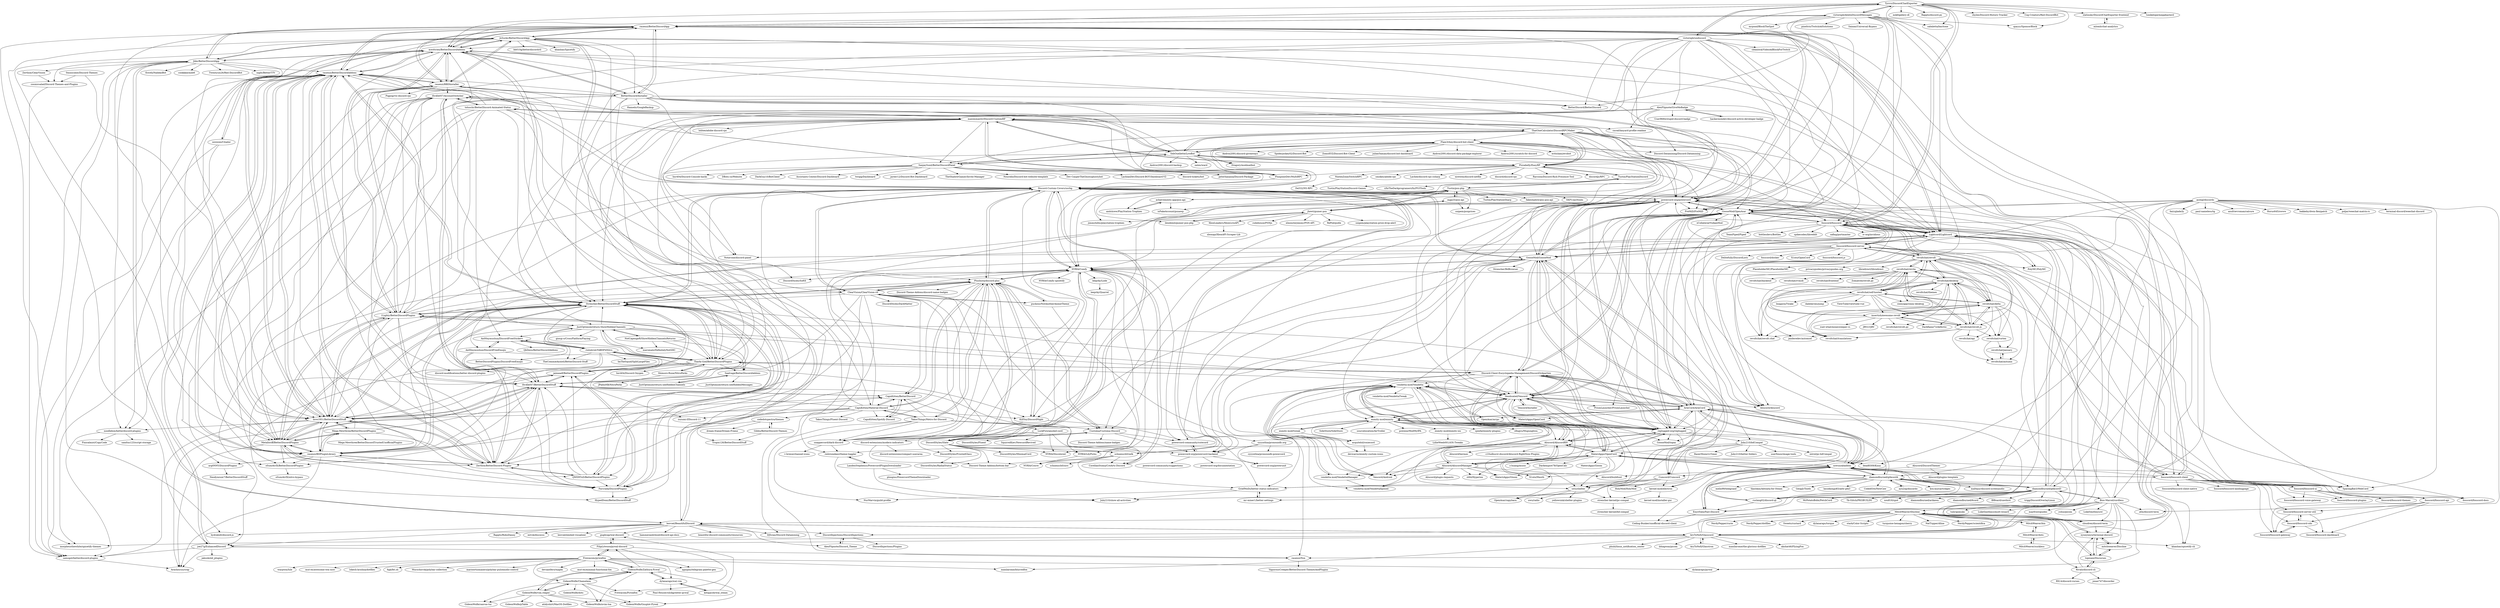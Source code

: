 digraph G {
"Tyrrrz/DiscordChatExporter" -> "victornpb/deleteDiscordMessages"
"Tyrrrz/DiscordChatExporter" -> "rauenzi/BetterDiscordApp"
"Tyrrrz/DiscordChatExporter" -> "mwittrien/BetterDiscordAddons"
"Tyrrrz/DiscordChatExporter" -> "fosscord/fosscord"
"Tyrrrz/DiscordChatExporter" -> "cabaletta/baritone" ["e"=1]
"Tyrrrz/DiscordChatExporter" -> "GooseMod/OpenAsar"
"Tyrrrz/DiscordChatExporter" -> "mikf/gallery-dl" ["e"=1]
"Tyrrrz/DiscordChatExporter" -> "Rapptz/discord.py" ["e"=1]
"Tyrrrz/DiscordChatExporter" -> "BetterDiscord/BetterDiscord" ["e"=1]
"Tyrrrz/DiscordChatExporter" -> "slatinsky/DiscordChatExporter-frontend"
"Tyrrrz/DiscordChatExporter" -> "chylex/Discord-History-Tracker"
"Tyrrrz/DiscordChatExporter" -> "Cog-Creators/Red-DiscordBot" ["e"=1]
"Tyrrrz/DiscordChatExporter" -> "ajayyy/SponsorBlock" ["e"=1]
"Tyrrrz/DiscordChatExporter" -> "victornpb/undiscord"
"Tyrrrz/DiscordChatExporter" -> "tonikelope/megabasterd" ["e"=1]
"victornpb/deleteDiscordMessages" -> "Tyrrrz/DiscordChatExporter"
"victornpb/deleteDiscordMessages" -> "rauenzi/BetterDiscordApp"
"victornpb/deleteDiscordMessages" -> "powercord-org/powercord"
"victornpb/deleteDiscordMessages" -> "mwittrien/BetterDiscordAddons"
"victornpb/deleteDiscordMessages" -> "fosscord/fosscord"
"victornpb/deleteDiscordMessages" -> "Lightcord/Lightcord"
"victornpb/deleteDiscordMessages" -> "pixeltris/TwitchAdSolutions" ["e"=1]
"victornpb/deleteDiscordMessages" -> "ajayyy/SponsorBlock" ["e"=1]
"victornpb/deleteDiscordMessages" -> "Bios-Marcel/cordless"
"victornpb/deleteDiscordMessages" -> "cabaletta/baritone" ["e"=1]
"victornpb/deleteDiscordMessages" -> "Sainan/Universal-Bypass" ["e"=1]
"victornpb/deleteDiscordMessages" -> "PreMiD/PreMiD" ["e"=1]
"victornpb/deleteDiscordMessages" -> "mrpond/BlockTheSpot" ["e"=1]
"victornpb/deleteDiscordMessages" -> "GooseMod/OpenAsar"
"victornpb/deleteDiscordMessages" -> "khanhas/spicetify-cli" ["e"=1]
"BetterDiscord/Installer" -> "rauenzi/BetterDiscordApp"
"BetterDiscord/Installer" -> "mwittrien/BetterDiscordAddons"
"BetterDiscord/Installer" -> "BetterDiscord/BetterDiscord" ["e"=1]
"BetterDiscord/Installer" -> "rauenzi/BBDInstaller"
"BetterDiscord/Installer" -> "rauenzi/BetterDiscordAddons"
"BetterDiscord/Installer" -> "Discord-Custom-Covers/usrbg"
"BetterDiscord/Installer" -> "1Lighty/BetterDiscordPlugins"
"BetterDiscord/Installer" -> "Strencher/BetterDiscordStuff"
"BetterDiscord/Installer" -> "Lightcord/Lightcord"
"BetterDiscord/Installer" -> "ClearVision/ClearVision-v6"
"BetterDiscord/Installer" -> "Aliucord/Aliucord" ["e"=1]
"BetterDiscord/Installer" -> "Hameds/GoogleBackup" ["e"=1]
"BetterDiscord/Installer" -> "NYRI4/Comfy"
"BetterDiscord/Installer" -> "GooseMod/OpenAsar"
"BetterDiscord/Installer" -> "morpheusthewhite/spicetify-themes" ["e"=1]
"Strencher/BetterDiscordStuff" -> "l0c4lh057/BetterDiscordStuff"
"Strencher/BetterDiscordStuff" -> "jaimeadf/BetterDiscordPlugins"
"Strencher/BetterDiscordStuff" -> "Farcrada/DiscordPlugins"
"Strencher/BetterDiscordStuff" -> "rauenzi/BetterDiscordAddons"
"Strencher/BetterDiscordStuff" -> "QWERTxD/BetterDiscordPlugins"
"Strencher/BetterDiscordStuff" -> "Inve1951/BetterDiscordStuff"
"Strencher/BetterDiscordStuff" -> "Zerthox/BetterDiscord-Plugins"
"Strencher/BetterDiscordStuff" -> "rauenzi/BDPluginLibrary"
"Strencher/BetterDiscordStuff" -> "Discord-Custom-Covers/usrbg"
"Strencher/BetterDiscordStuff" -> "Metalloriff/BetterDiscordPlugins"
"Strencher/BetterDiscordStuff" -> "1Lighty/BetterDiscordPlugins"
"Strencher/BetterDiscordStuff" -> "Tharki-God/BetterDiscordPlugins"
"Strencher/BetterDiscordStuff" -> "TheCommieAxolotl/BetterDiscord-Stuff"
"Strencher/BetterDiscordStuff" -> "PlusInsta/discord-plus"
"Strencher/BetterDiscordStuff" -> "HypedDomi/BetterDiscordStuff"
"l0c4lh057/BetterDiscordStuff" -> "Strencher/BetterDiscordStuff"
"l0c4lh057/BetterDiscordStuff" -> "l0c4lh057/AccountSwitcher"
"l0c4lh057/BetterDiscordStuff" -> "Zerthox/BetterDiscord-Plugins"
"l0c4lh057/BetterDiscordStuff" -> "jaimeadf/BetterDiscordPlugins"
"l0c4lh057/BetterDiscordStuff" -> "Farcrada/DiscordPlugins"
"l0c4lh057/BetterDiscordStuff" -> "Metalloriff/BetterDiscordPlugins"
"l0c4lh057/BetterDiscordStuff" -> "CapnKitten/BetterDiscord"
"l0c4lh057/BetterDiscordStuff" -> "Inve1951/BetterDiscordStuff"
"l0c4lh057/BetterDiscordStuff" -> "GriefMoDz/better-status-indicators"
"ThatOneCalculator/DiscordRPCMaker" -> "maximmax42/Discord-CustomRP"
"ThatOneCalculator/DiscordRPCMaker" -> "FluxpointDev/MultiRPC"
"ThatOneCalculator/DiscordRPCMaker" -> "PreMiD/PreMiD" ["e"=1]
"ThatOneCalculator/DiscordRPCMaker" -> "SebOuellette/LiveBot"
"ThatOneCalculator/DiscordRPCMaker" -> "Pizzabelly/EasyRP"
"ThatOneCalculator/DiscordRPCMaker" -> "Lightcord/Lightcord"
"ThatOneCalculator/DiscordRPCMaker" -> "powercord-org/powercord"
"ThatOneCalculator/DiscordRPCMaker" -> "SanjaySunil/BetterDiscordPanel"
"ThatOneCalculator/DiscordRPCMaker" -> "Discord-Custom-Covers/usrbg"
"ThatOneCalculator/DiscordRPCMaker" -> "GooseMod/GooseMod"
"ThatOneCalculator/DiscordRPCMaker" -> "Vendicated/Vencord"
"ThatOneCalculator/DiscordRPCMaker" -> "GooseMod/OpenAsar"
"ThatOneCalculator/DiscordRPCMaker" -> "mwittrien/BetterDiscordAddons"
"ThatOneCalculator/DiscordRPCMaker" -> "Flam3rboy/discord-bot-client"
"ThatOneCalculator/DiscordRPCMaker" -> "NYRI4/Comfy"
"CapnKitten/Spotify-Discord" -> "CapnKitten/BetterDiscord"
"uowuo/abaddon" -> "EnyoYoen/Fast-Discord"
"uowuo/abaddon" -> "diamondburned/gtkcord4"
"uowuo/abaddon" -> "ArmCord/ArmCord"
"uowuo/abaddon" -> "diamondburned/gtkcord3"
"uowuo/abaddon" -> "ruslang02/discord-qt"
"uowuo/abaddon" -> "Coding-Bunker/unofficial-discord-client"
"uowuo/abaddon" -> "MateriApps/OpenCord"
"uowuo/abaddon" -> "Discord-Client-Encyclopedia-Management/Discord3rdparties"
"uowuo/abaddon" -> "GooseMod/OpenAsar"
"uowuo/abaddon" -> "SpacingBat3/WebCord" ["e"=1]
"uowuo/abaddon" -> "fosscord/fosscord-client"
"uowuo/abaddon" -> "Vendicated/Vencord"
"uowuo/abaddon" -> "maltejur/discord-screenaudio" ["e"=1]
"uowuo/abaddon" -> "Cumcord/Cumcord"
"uowuo/abaddon" -> "uwu/shelter"
"jaimeadf/BetterDiscordPlugins" -> "Strencher/BetterDiscordStuff"
"jaimeadf/BetterDiscordPlugins" -> "Farcrada/DiscordPlugins"
"jaimeadf/BetterDiscordPlugins" -> "l0c4lh057/BetterDiscordStuff"
"jaimeadf/BetterDiscordPlugins" -> "HypedDomi/BetterDiscordStuff"
"schnensch0/zelk" -> "schnensch0/ziro"
"schnensch0/zelk" -> "NYRI4/Couve"
"schnensch0/zelk" -> "Discord-Theme-Addons/bottom-bar"
"schnensch0/zelk" -> "Discord-Custom-Covers/usrbg"
"schnensch0/zelk" -> "CorellanStoma/CreArts-Discord"
"victornpb/undiscord" -> "GooseMod/OpenAsar"
"victornpb/undiscord" -> "Tyrrrz/DiscordChatExporter"
"victornpb/undiscord" -> "Vendicated/Vencord"
"victornpb/undiscord" -> "BetterDiscord/BetterDiscord" ["e"=1]
"victornpb/undiscord" -> "replugged-org/replugged"
"victornpb/undiscord" -> "fosscord/fosscord"
"victornpb/undiscord" -> "Aliucord/Aliucord" ["e"=1]
"victornpb/undiscord" -> "JustOptimize/return-ShowHiddenChannels"
"victornpb/undiscord" -> "Discord-Datamining/Discord-Datamining" ["e"=1]
"victornpb/undiscord" -> "Tharki-God/BetterDiscordPlugins"
"victornpb/undiscord" -> "peterhanania/Discord-Package" ["e"=1]
"victornpb/undiscord" -> "mwittrien/BetterDiscordAddons"
"victornpb/undiscord" -> "cleanlock/VideoAdBlockForTwitch" ["e"=1]
"victornpb/undiscord" -> "1Lighty/BetterDiscordPlugins"
"victornpb/undiscord" -> "AlexFlipnote/GiveMeBadge"
"Flam3rboy/discord-bot-client" -> "SebOuellette/LiveBot"
"Flam3rboy/discord-bot-client" -> "ZomoXYZ/Discord-Bot-Client"
"Flam3rboy/discord-bot-client" -> "SanjaySunil/BetterDiscordPanel"
"Flam3rboy/discord-bot-client" -> "julianYaman/discord-bot-dashboard" ["e"=1]
"Flam3rboy/discord-bot-client" -> "Androz2091/discord-data-package-explorer" ["e"=1]
"Flam3rboy/discord-bot-client" -> "Androz2091/scratch-for-discord" ["e"=1]
"Flam3rboy/discord-bot-client" -> "eritislami/evobot" ["e"=1]
"Flam3rboy/discord-bot-client" -> "Discord-Datamining/Discord-Datamining" ["e"=1]
"Flam3rboy/discord-bot-client" -> "fosscord/fosscord"
"Flam3rboy/discord-bot-client" -> "powercord-org/powercord"
"Flam3rboy/discord-bot-client" -> "Androz2091/discord-giveaways" ["e"=1]
"Flam3rboy/discord-bot-client" -> "Dragory/modmailbot" ["e"=1]
"Flam3rboy/discord-bot-client" -> "Pizzabelly/EasyRP"
"Flam3rboy/discord-bot-client" -> "Lightcord/Lightcord"
"Flam3rboy/discord-bot-client" -> "Spiderjockey02/Discord-Bot" ["e"=1]
"SebOuellette/LiveBot" -> "SanjaySunil/BetterDiscordPanel"
"SebOuellette/LiveBot" -> "Flam3rboy/discord-bot-client"
"SebOuellette/LiveBot" -> "maximmax42/Discord-CustomRP"
"SebOuellette/LiveBot" -> "Notavone/discord-panel" ["e"=1]
"SebOuellette/LiveBot" -> "ThatOneCalculator/DiscordRPCMaker"
"SebOuellette/LiveBot" -> "Pizzabelly/EasyRP"
"SebOuellette/LiveBot" -> "Dragory/modmailbot" ["e"=1]
"SebOuellette/LiveBot" -> "Androz2091/discord-backup" ["e"=1]
"SebOuellette/LiveBot" -> "Lightcord/Lightcord"
"SebOuellette/LiveBot" -> "powercord-org/powercord"
"SebOuellette/LiveBot" -> "nates/ward"
"SebOuellette/LiveBot" -> "Vendicated/Vencord"
"SebOuellette/LiveBot" -> "l0c4lh057/AccountSwitcher"
"SebOuellette/LiveBot" -> "FluxpointDev/MultiRPC"
"SebOuellette/LiveBot" -> "toluschr/BetterDiscord-Animated-Status"
"Bios-Marcel/cordless" -> "diamondburned/gtkcord3"
"Bios-Marcel/cordless" -> "atlx/discord-term"
"Bios-Marcel/cordless" -> "cloudrex/discord-term"
"Bios-Marcel/cordless" -> "powercord-org/powercord"
"Bios-Marcel/cordless" -> "mitchweaver/Discline"
"Bios-Marcel/cordless" -> "xynxynxyn/terminal-discord"
"Bios-Marcel/cordless" -> "mayfrost/guides" ["e"=1]
"Bios-Marcel/cordless" -> "yshui/picom" ["e"=1]
"Bios-Marcel/cordless" -> "LukeSmithxyz/st" ["e"=1]
"Bios-Marcel/cordless" -> "dylanaraps/pywal" ["e"=1]
"Bios-Marcel/cordless" -> "tulir/gomuks" ["e"=1]
"Bios-Marcel/cordless" -> "Lightcord/Lightcord"
"Bios-Marcel/cordless" -> "AryToNeX/Glasscord"
"Bios-Marcel/cordless" -> "LukeSmithxyz/mutt-wizard" ["e"=1]
"Bios-Marcel/cordless" -> "MitchWeaver/Discline"
"cloudrex/discord-term" -> "MitchWeaver/Discline"
"cloudrex/discord-term" -> "xynxynxyn/terminal-discord"
"MateriApps/OpenCord" -> "MateriiApps/Gloom" ["e"=1]
"MateriApps/OpenCord" -> "Aliucord/AliucordRN"
"MateriApps/OpenCord" -> "zt64/Hyperion" ["e"=1]
"MateriApps/OpenCord" -> "replugged-org/replugged"
"MateriApps/OpenCord" -> "Aliucord/AliucordManager"
"MateriApps/OpenCord" -> "Discord-Client-Encyclopedia-Management/Discord3rdparties"
"MateriApps/OpenCord" -> "vendetta-mod/Vendetta"
"MateriApps/OpenCord" -> "Vendicated/Vencord"
"MateriApps/OpenCord" -> "uowuo/abaddon"
"MateriApps/OpenCord" -> "X1nto/Mauth" ["e"=1]
"MateriApps/OpenCord" -> "z-huang/music" ["e"=1]
"MateriApps/OpenCord" -> "Darkempire78/OpenCalc" ["e"=1]
"MateriApps/OpenCord" -> "MateriApps/Gloom"
"MateriApps/OpenCord" -> "diamondburned/gtkcord4"
"MateriApps/OpenCord" -> "dead8309/Kizzy" ["e"=1]
"Vendicated/Vencord" -> "replugged-org/replugged"
"Vendicated/Vencord" -> "GooseMod/OpenAsar"
"Vendicated/Vencord" -> "vendetta-mod/Vendetta"
"Vendicated/Vencord" -> "ArmCord/ArmCord"
"Vendicated/Vencord" -> "Vencord/Installer"
"Vendicated/Vencord" -> "Discord-Client-Encyclopedia-Management/Discord3rdparties"
"Vendicated/Vencord" -> "Aliucord/Aliucord" ["e"=1]
"Vendicated/Vencord" -> "Aliucord/AliucordRN"
"Vendicated/Vencord" -> "enmity-mod/enmity"
"Vendicated/Vencord" -> "uwu/shelter"
"Vendicated/Vencord" -> "powercord-org/powercord"
"Vendicated/Vencord" -> "MateriiApps/OpenCord" ["e"=1]
"Vendicated/Vencord" -> "Vencord/Android"
"Vendicated/Vencord" -> "MateriApps/OpenCord"
"Vendicated/Vencord" -> "PrismLauncher/PrismLauncher" ["e"=1]
"diamondburned/gtkcord4" -> "uowuo/abaddon"
"diamondburned/gtkcord4" -> "diamondburned/gtkcord3"
"diamondburned/gtkcord4" -> "SpacingBat3/WebCord" ["e"=1]
"diamondburned/gtkcord4" -> "melix99/telegrand" ["e"=1]
"diamondburned/gtkcord4" -> "EnyoYoen/Fast-Discord"
"diamondburned/gtkcord4" -> "tkashkin/Adwaita-for-Steam" ["e"=1]
"diamondburned/gtkcord4" -> "maltejur/discord-screenaudio" ["e"=1]
"diamondburned/gtkcord4" -> "MateriApps/OpenCord"
"diamondburned/gtkcord4" -> "GeopJr/Tooth" ["e"=1]
"diamondburned/gtkcord4" -> "ruslang02/discord-qt"
"diamondburned/gtkcord4" -> "ArmCord/ArmCord"
"diamondburned/gtkcord4" -> "lassekongo83/adw-gtk3" ["e"=1]
"diamondburned/gtkcord4" -> "CodedOre/NewCaw" ["e"=1]
"diamondburned/gtkcord4" -> "ayn2op/discordo"
"diamondburned/gtkcord4" -> "kra-mo/cartridges"
"NotCapengeR/ShowHiddenChannelsReturns" -> "JustOptimize/return-ShowHiddenChannels"
"NotCapengeR/ShowHiddenChannelsReturns" -> "maromalo/DefinitelyNotSHC"
"NotCapengeR/ShowHiddenChannelsReturns" -> "Saalvage/BetterDiscordAddons"
"NotCapengeR/ShowHiddenChannelsReturns" -> "Tharki-God/BetterDiscordPlugins"
"Jiiks/BetterDiscordApp" -> "JsSucks/BetterDiscordApp"
"Jiiks/BetterDiscordApp" -> "rauenzi/BetterDiscordApp"
"Jiiks/BetterDiscordApp" -> "rauenzi/BetterDiscordAddons"
"Jiiks/BetterDiscordApp" -> "mwittrien/BetterDiscordAddons"
"Jiiks/BetterDiscordApp" -> "leovoel/BeautifulDiscord"
"Jiiks/BetterDiscordApp" -> "hydrabolt/discord.js" ["e"=1]
"Jiiks/BetterDiscordApp" -> "Kwoth/NadekoBot" ["e"=1]
"Jiiks/BetterDiscordApp" -> "cosmicsalad/Discord-Themes-and-Plugins"
"Jiiks/BetterDiscordApp" -> "noodlebox/betterdiscord-plugins"
"Jiiks/BetterDiscordApp" -> "cookkkie/mee6" ["e"=1]
"Jiiks/BetterDiscordApp" -> "Twentysix26/Red-DiscordBot" ["e"=1]
"Jiiks/BetterDiscordApp" -> "night/BetterTTV" ["e"=1]
"Jiiks/BetterDiscordApp" -> "Inve1951/BetterDiscordStuff"
"Jiiks/BetterDiscordApp" -> "samogot/betterdiscord-plugins"
"Jiiks/BetterDiscordApp" -> "Zerthox/ClearVision"
"JsSucks/BetterDiscordApp" -> "Jiiks/BetterDiscordApp"
"JsSucks/BetterDiscordApp" -> "rauenzi/BetterDiscordApp"
"JsSucks/BetterDiscordApp" -> "rauenzi/BetterDiscordAddons"
"JsSucks/BetterDiscordApp" -> "rauenzi/BBDInstaller"
"JsSucks/BetterDiscordApp" -> "mwittrien/BetterDiscordAddons"
"JsSucks/BetterDiscordApp" -> "joe27g/EnhancedDiscord"
"JsSucks/BetterDiscordApp" -> "leovoel/BeautifulDiscord"
"JsSucks/BetterDiscordApp" -> "Inve1951/BetterDiscordStuff"
"JsSucks/BetterDiscordApp" -> "CapnKitten/Material-Discord"
"JsSucks/BetterDiscordApp" -> "rauenzi/Nox"
"JsSucks/BetterDiscordApp" -> "bb010g/betterdiscordctl"
"JsSucks/BetterDiscordApp" -> "powercord-org/powercord"
"JsSucks/BetterDiscordApp" -> "Metalloriff/BetterDiscordPlugins"
"JsSucks/BetterDiscordApp" -> "BetterDiscord/Installer"
"JsSucks/BetterDiscordApp" -> "khanhas/Spicetify" ["e"=1]
"Lightcord/Lightcord" -> "powercord-org/powercord"
"Lightcord/Lightcord" -> "GooseMod/GooseMod"
"Lightcord/Lightcord" -> "diamondburned/gtkcord3"
"Lightcord/Lightcord" -> "fosscord/fosscord"
"Lightcord/Lightcord" -> "fosscord/fosscord-client"
"Lightcord/Lightcord" -> "joe27g/EnhancedDiscord"
"Lightcord/Lightcord" -> "mwittrien/BetterDiscordAddons"
"Lightcord/Lightcord" -> "NYRI4/Comfy"
"Lightcord/Lightcord" -> "GooseMod/OpenAsar"
"Lightcord/Lightcord" -> "Aliucord/Aliucord" ["e"=1]
"Lightcord/Lightcord" -> "rauenzi/BetterDiscordApp"
"Lightcord/Lightcord" -> "Discord-Custom-Covers/usrbg"
"Lightcord/Lightcord" -> "fosscord/fosscord-server"
"Lightcord/Lightcord" -> "1Lighty/BetterDiscordPlugins"
"Lightcord/Lightcord" -> "ruslang02/discord-qt"
"rauenzi/BetterDiscordApp" -> "mwittrien/BetterDiscordAddons"
"rauenzi/BetterDiscordApp" -> "JsSucks/BetterDiscordApp"
"rauenzi/BetterDiscordApp" -> "Jiiks/BetterDiscordApp"
"rauenzi/BetterDiscordApp" -> "rauenzi/BetterDiscordAddons"
"rauenzi/BetterDiscordApp" -> "BetterDiscord/Installer"
"rauenzi/BetterDiscordApp" -> "rauenzi/BBDInstaller"
"rauenzi/BetterDiscordApp" -> "powercord-org/powercord"
"rauenzi/BetterDiscordApp" -> "Tyrrrz/DiscordChatExporter"
"rauenzi/BetterDiscordApp" -> "PreMiD/PreMiD" ["e"=1]
"rauenzi/BetterDiscordApp" -> "morpheusthewhite/spicetify-themes" ["e"=1]
"rauenzi/BetterDiscordApp" -> "Lightcord/Lightcord"
"rauenzi/BetterDiscordApp" -> "khanhas/spicetify-cli" ["e"=1]
"rauenzi/BetterDiscordApp" -> "victornpb/deleteDiscordMessages"
"rauenzi/BetterDiscordApp" -> "Inve1951/BetterDiscordStuff"
"rauenzi/BetterDiscordApp" -> "AryToNeX/Glasscord"
"1Lighty/BetterDiscordPlugins" -> "Strencher/BetterDiscordStuff"
"1Lighty/BetterDiscordPlugins" -> "rauenzi/BetterDiscordAddons"
"1Lighty/BetterDiscordPlugins" -> "Metalloriff/BetterDiscordPlugins"
"1Lighty/BetterDiscordPlugins" -> "mwittrien/BetterDiscordAddons"
"1Lighty/BetterDiscordPlugins" -> "Inve1951/BetterDiscordStuff"
"1Lighty/BetterDiscordPlugins" -> "rauenzi/BDPluginLibrary"
"1Lighty/BetterDiscordPlugins" -> "Zerthox/BetterDiscord-Plugins"
"1Lighty/BetterDiscordPlugins" -> "l0c4lh057/BetterDiscordStuff"
"1Lighty/BetterDiscordPlugins" -> "Tharki-God/BetterDiscordPlugins"
"1Lighty/BetterDiscordPlugins" -> "rauenzi/BBDInstaller"
"1Lighty/BetterDiscordPlugins" -> "Discord-Custom-Covers/usrbg"
"1Lighty/BetterDiscordPlugins" -> "JustOptimize/return-ShowHiddenChannels"
"1Lighty/BetterDiscordPlugins" -> "powercord-org/powercord"
"1Lighty/BetterDiscordPlugins" -> "l0c4lh057/AccountSwitcher"
"1Lighty/BetterDiscordPlugins" -> "replugged-org/replugged"
"AlexFlipnote/GiveMeBadge" -> "User9684/stupid-discord-badge"
"AlexFlipnote/GiveMeBadge" -> "Vendicated/Vencord"
"AlexFlipnote/GiveMeBadge" -> "hackermondev/discord-active-developer-badge"
"AlexFlipnote/GiveMeBadge" -> "cnrad/lanyard-profile-readme" ["e"=1]
"AlexFlipnote/GiveMeBadge" -> "maximmax42/Discord-CustomRP"
"AlexFlipnote/GiveMeBadge" -> "dead8309/Kizzy" ["e"=1]
"AlexFlipnote/GiveMeBadge" -> "Tharki-God/BetterDiscordPlugins"
"Shimoro-Rune/NitroPerks" -> "Tharki-God/BetterDiscordPlugins"
"Shimoro-Rune/NitroPerks" -> "JPabloNB/NitroPerks"
"Tharki-God/BetterDiscordPlugins" -> "riolubruh/YABDP4Nitro"
"Tharki-God/BetterDiscordPlugins" -> "Strencher/BetterDiscordStuff"
"Tharki-God/BetterDiscordPlugins" -> "Shimoro-Rune/NitroPerks"
"Tharki-God/BetterDiscordPlugins" -> "JustOptimize/return-ShowHiddenChannels"
"Tharki-God/BetterDiscordPlugins" -> "Saalvage/BetterDiscordAddons"
"Tharki-God/BetterDiscordPlugins" -> "discord-modifications/better-discord-plugins"
"Tharki-God/BetterDiscordPlugins" -> "Farcrada/DiscordPlugins"
"Tharki-God/BetterDiscordPlugins" -> "Discord-Client-Encyclopedia-Management/Discord3rdparties"
"Tharki-God/BetterDiscordPlugins" -> "An00nymushun/DiscordFreeStickers"
"Tharki-God/BetterDiscordPlugins" -> "replugged-org/replugged"
"Tharki-God/BetterDiscordPlugins" -> "jaimeadf/BetterDiscordPlugins"
"Tharki-God/BetterDiscordPlugins" -> "1Lighty/BetterDiscordPlugins"
"Tharki-God/BetterDiscordPlugins" -> "oSumAtrIX/BetterDiscordPlugins"
"Tharki-God/BetterDiscordPlugins" -> "Inve1951/BetterDiscordStuff"
"Tharki-God/BetterDiscordPlugins" -> "hxr404/Discord-Oxygen" ["e"=1]
"powercord-org/powercord" -> "replugged-org/replugged"
"powercord-org/powercord" -> "GooseMod/GooseMod"
"powercord-org/powercord" -> "powercord-org/powercord-backend"
"powercord-org/powercord" -> "Lightcord/Lightcord"
"powercord-org/powercord" -> "GooseMod/OpenAsar"
"powercord-org/powercord" -> "Discord-Custom-Covers/usrbg"
"powercord-org/powercord" -> "Juby210/bdCompat"
"powercord-org/powercord" -> "Vendicated/Vencord"
"powercord-org/powercord" -> "Aliucord/Aliucord" ["e"=1]
"powercord-org/powercord" -> "NYRI4/Comfy"
"powercord-org/powercord" -> "Customa/Customa-Discord"
"powercord-org/powercord" -> "PreMiD/PreMiD" ["e"=1]
"powercord-org/powercord" -> "rauenzi/BetterDiscordApp"
"powercord-org/powercord" -> "cyyynthia/pronoundb.org"
"powercord-org/powercord" -> "DJScias/Discord-Datamining" ["e"=1]
"enmity-mod/enmity" -> "enmity-mod/tweak"
"enmity-mod/enmity" -> "enmity-mod/enmity-ios"
"enmity-mod/enmity" -> "acquitelol/rosiecord"
"enmity-mod/enmity" -> "replugged-org/replugged"
"enmity-mod/enmity" -> "vendetta-mod/Vendetta"
"enmity-mod/enmity" -> "Vendicated/Vencord"
"enmity-mod/enmity" -> "spinfal/enmity-plugins"
"enmity-mod/enmity" -> "uwu/shelter"
"enmity-mod/enmity" -> "devicarus/enmity-custom-icons"
"enmity-mod/enmity" -> "s8ngyu/Mugunghwa" ["e"=1]
"enmity-mod/enmity" -> "kernel-mod/electron"
"enmity-mod/enmity" -> "SideStore/SideStore" ["e"=1]
"enmity-mod/enmity" -> "sourcelocation/AirTroller" ["e"=1]
"enmity-mod/enmity" -> "ArmCord/ArmCord"
"enmity-mod/enmity" -> "powenn/ModMyIPA" ["e"=1]
"fosscord/fosscord" -> "fosscord/fosscord-server"
"fosscord/fosscord" -> "fosscord/fosscord-client"
"fosscord/fosscord" -> "revoltchat/revolt"
"fosscord/fosscord" -> "SpacingBat3/WebCord" ["e"=1]
"fosscord/fosscord" -> "Aliucord/Aliucord" ["e"=1]
"fosscord/fosscord" -> "GooseMod/OpenAsar"
"fosscord/fosscord" -> "powercord-org/powercord"
"fosscord/fosscord" -> "Lightcord/Lightcord"
"fosscord/fosscord" -> "PolyMC/PolyMC" ["e"=1]
"fosscord/fosscord" -> "TeamPiped/Piped" ["e"=1]
"fosscord/fosscord" -> "bottlesdevs/Bottles" ["e"=1]
"fosscord/fosscord" -> "spikecodes/libreddit" ["e"=1]
"fosscord/fosscord" -> "Tyrrrz/DiscordChatExporter"
"fosscord/fosscord" -> "safing/portmaster" ["e"=1]
"fosscord/fosscord" -> "iv-org/invidious" ["e"=1]
"cyyynthia/pronoundb.org" -> "cyyynthia/pronoundb-powercord"
"cyyynthia/pronoundb.org" -> "powercord-org/powerunit"
"cyyynthia/pronoundb.org" -> "powercord-org/powercord-backend"
"GideonWolfe/Zathura-Pywal" -> "GideonWolfe/Gnuplot-Pywal"
"GideonWolfe/Zathura-Pywal" -> "GideonWolfe/Chameleon"
"GideonWolfe/Zathura-Pywal" -> "Frewacom/pywalfox"
"GideonWolfe/Zathura-Pywal" -> "dylanaraps/wal.vim"
"GideonWolfe/Zathura-Pywal" -> "GideonWolfe/vim.reaper"
"GideonWolfe/Zathura-Pywal" -> "FilipLitwora/pywal-discord"
"GideonWolfe/Zathura-Pywal" -> "GideonWolfe/nvim-lua"
"ayntgl/discordo" -> "uowuo/abaddon"
"ayntgl/discordo" -> "atlx/discord-term"
"ayntgl/discordo" -> "fairyglade/ly" ["e"=1]
"ayntgl/discordo" -> "paul-nameless/tg" ["e"=1]
"ayntgl/discordo" -> "ArmCord/ArmCord"
"ayntgl/discordo" -> "diamondburned/gtkcord3"
"ayntgl/discordo" -> "replugged-org/replugged"
"ayntgl/discordo" -> "SpacingBat3/WebCord" ["e"=1]
"ayntgl/discordo" -> "anufrievroman/calcure" ["e"=1]
"ayntgl/discordo" -> "Horus645/swww" ["e"=1]
"ayntgl/discordo" -> "bakkeby/dwm-flexipatch" ["e"=1]
"ayntgl/discordo" -> "poljar/weechat-matrix-rs" ["e"=1]
"ayntgl/discordo" -> "terminal-discord/weechat-discord" ["e"=1]
"ayntgl/discordo" -> "GooseMod/OpenAsar"
"ayntgl/discordo" -> "diamondburned/gtkcord4"
"ClearVision/ClearVision-v6" -> "PlusInsta/discord-plus"
"ClearVision/ClearVision-v6" -> "Discord-Custom-Covers/usrbg"
"ClearVision/ClearVision-v6" -> "snappercord/dark-discord"
"ClearVision/ClearVision-v6" -> "NYRI4/Comfy"
"ClearVision/ClearVision-v6" -> "puckzxz/NotAnotherAnimeTheme"
"ClearVision/ClearVision-v6" -> "DiscordStyles/Slate"
"ClearVision/ClearVision-v6" -> "Strencher/BetterDiscordStuff"
"ClearVision/ClearVision-v6" -> "DiscordStyles/DarkMatter"
"ClearVision/ClearVision-v6" -> "Farcrada/DiscordPlugins"
"ClearVision/ClearVision-v6" -> "CapnKitten/BetterDiscord"
"ClearVision/ClearVision-v6" -> "l0c4lh057/BetterDiscordStuff"
"ClearVision/ClearVision-v6" -> "LuckFire/amoled-cord"
"ClearVision/ClearVision-v6" -> "Zerthox/BetterDiscord-Plugins"
"ClearVision/ClearVision-v6" -> "Customa/Customa-Discord"
"ClearVision/ClearVision-v6" -> "rauenzi/BDPluginLibrary"
"Discord-Custom-Covers/usrbg" -> "NYRI4/Comfy"
"Discord-Custom-Covers/usrbg" -> "PlusInsta/discord-plus"
"Discord-Custom-Covers/usrbg" -> "snappercord/dark-discord"
"Discord-Custom-Covers/usrbg" -> "ClearVision/ClearVision-v6"
"Discord-Custom-Covers/usrbg" -> "Strencher/BetterDiscordStuff"
"Discord-Custom-Covers/usrbg" -> "GooseMod/GooseMod"
"Discord-Custom-Covers/usrbg" -> "l0c4lh057/BetterDiscordStuff"
"Discord-Custom-Covers/usrbg" -> "DiscordStyles/Slate"
"Discord-Custom-Covers/usrbg" -> "powercord-org/powercord"
"Discord-Custom-Covers/usrbg" -> "KillYoy/DiscordNight"
"Discord-Custom-Covers/usrbg" -> "Zerthox/BetterDiscord-Plugins"
"Discord-Custom-Covers/usrbg" -> "schnensch0/zelk"
"Discord-Custom-Covers/usrbg" -> "Customa/Customa-Discord"
"Discord-Custom-Covers/usrbg" -> "Inve1951/BetterDiscordStuff"
"Discord-Custom-Covers/usrbg" -> "powercord-org/powercord-backend"
"DiscordStyles/Slate" -> "DiscordStyles/MinimalCord"
"DiscordStyles/Slate" -> "NYRI4/Comfy"
"DiscordStyles/Slate" -> "DiscordStyles/RadialStatus"
"DiscordStyles/Slate" -> "DiscordStyles/FrostedGlass"
"DiscordStyles/Slate" -> "Discord-Custom-Covers/usrbg"
"DiscordStyles/Slate" -> "Customa/Customa-Discord"
"DiscordStyles/Slate" -> "PlusInsta/discord-plus"
"DiscordStyles/Slate" -> "Discord-Theme-Addons/bottom-bar"
"DiscordStyles/Slate" -> "NYRI4/LilyPichu"
"DiscordStyles/Slate" -> "CorellanStoma/CreArts-Discord"
"DiscordStyles/Slate" -> "schnensch0/zelk"
"DiscordStyles/Slate" -> "NYRI4/Discolored"
"GooseMod/GooseMod" -> "GooseMod/OpenAsar"
"GooseMod/GooseMod" -> "GooseMod/topaz"
"GooseMod/GooseMod" -> "powercord-org/powercord"
"GooseMod/GooseMod" -> "replugged-org/replugged"
"GooseMod/GooseMod" -> "Cumcord/Cumcord"
"GooseMod/GooseMod" -> "Discord-Custom-Covers/usrbg"
"GooseMod/GooseMod" -> "powercord-org/powercord-backend"
"GooseMod/GooseMod" -> "NYRI4/Comfy"
"GooseMod/GooseMod" -> "snappercord/dark-discord"
"GooseMod/GooseMod" -> "Strencher/BdBrowser"
"GooseMod/GooseMod" -> "GriefMoDz/better-status-indicators"
"GooseMod/GooseMod" -> "powercord-community/cutecord"
"GooseMod/GooseMod" -> "Lightcord/Lightcord"
"GooseMod/GooseMod" -> "Discord-Client-Encyclopedia-Management/Discord3rdparties"
"GooseMod/GooseMod" -> "ArmCord/ArmCord"
"NYRI4/LilyPichu" -> "NYRI4/Couve"
"PlusInsta/discord-plus" -> "Customa/Customa-Discord"
"PlusInsta/discord-plus" -> "Discord-Custom-Covers/usrbg"
"PlusInsta/discord-plus" -> "ClearVision/ClearVision-v6"
"PlusInsta/discord-plus" -> "KillYoy/DiscordNight"
"PlusInsta/discord-plus" -> "snappercord/dark-discord"
"PlusInsta/discord-plus" -> "DiscordStyles/Slate"
"PlusInsta/discord-plus" -> "puckzxz/NotAnotherAnimeTheme"
"PlusInsta/discord-plus" -> "TakosThings/Metro-for-Discord"
"PlusInsta/discord-plus" -> "Strencher/BetterDiscordStuff"
"PlusInsta/discord-plus" -> "Discord-Theme-Addons/discord-name-badges"
"PlusInsta/discord-plus" -> "CapnKitten/BetterDiscord"
"PlusInsta/discord-plus" -> "NYRI4/Comfy"
"PlusInsta/discord-plus" -> "Inve1951/BetterDiscordStuff"
"PlusInsta/discord-plus" -> "CapnKitten/Material-Discord"
"PlusInsta/discord-plus" -> "CapnKitten/Spotify-Discord"
"snappercord/dark-discord" -> "redstonekasi/theme-toggler"
"snappercord/dark-discord" -> "v-briese/channel-icons"
"slatinsky/DiscordChatExporter-frontend" -> "mlomb/chat-analytics"
"Aliucord/AliucordManager" -> "Aliucord/AliucordRN"
"Aliucord/AliucordManager" -> "vendetta-mod/Vendetta"
"Aliucord/AliucordManager" -> "vendetta-mod/VendettaXposed"
"Aliucord/AliucordManager" -> "vendetta-mod/VendettaManager"
"Aliucord/AliucordManager" -> "zt64/Hyperion" ["e"=1]
"Aliucord/AliucordManager" -> "Vencord/Android"
"Aliucord/AliucordManager" -> "Aliucord/buildtool"
"Aliucord/AliucordManager" -> "X1nto/Mauth" ["e"=1]
"Aliucord/AliucordManager" -> "MateriApps/OpenCord"
"Aliucord/AliucordManager" -> "MateriiApps/Gloom" ["e"=1]
"Aliucord/AliucordManager" -> "Aliucord/plugin-requests"
"revoltchat/revolt" -> "revoltchat/revite"
"revoltchat/revolt" -> "revoltchat/desktop"
"revoltchat/revolt" -> "revoltchat/self-hosted"
"revoltchat/revolt" -> "revoltchat/delta"
"revoltchat/revolt" -> "fosscord/fosscord"
"revoltchat/revolt" -> "insertish/awesome-revolt"
"revoltchat/revolt" -> "revoltchat/revolt.js"
"revoltchat/revolt" -> "PolyMC/PolyMC" ["e"=1]
"revoltchat/revolt" -> "SpacingBat3/WebCord" ["e"=1]
"revoltchat/revolt" -> "GooseMod/OpenAsar"
"revoltchat/revolt" -> "fosscord/fosscord-client"
"revoltchat/revolt" -> "PlaceholderMC/PlaceholderMC" ["e"=1]
"revoltchat/revolt" -> "fosscord/fosscord-server"
"revoltchat/revolt" -> "privacyguides/privacyguides.org" ["e"=1]
"revoltchat/revolt" -> "libredirect/libredirect" ["e"=1]
"ArmCord/ArmCord" -> "Vendicated/Vencord"
"ArmCord/ArmCord" -> "Discord-Client-Encyclopedia-Management/Discord3rdparties"
"ArmCord/ArmCord" -> "SpacingBat3/WebCord" ["e"=1]
"ArmCord/ArmCord" -> "replugged-org/replugged"
"ArmCord/ArmCord" -> "uowuo/abaddon"
"ArmCord/ArmCord" -> "GooseMod/OpenAsar"
"ArmCord/ArmCord" -> "uwu/shelter"
"ArmCord/ArmCord" -> "OpenAsar/arrpc"
"ArmCord/ArmCord" -> "vendetta-mod/Vendetta"
"ArmCord/ArmCord" -> "Cumcord/Cumcord"
"ArmCord/ArmCord" -> "enmity-mod/enmity"
"ArmCord/ArmCord" -> "GooseMod/GooseMod"
"ArmCord/ArmCord" -> "diamondburned/gtkcord4"
"ArmCord/ArmCord" -> "EnyoYoen/Fast-Discord"
"ArmCord/ArmCord" -> "MateriiApps/OpenCord" ["e"=1]
"JustOptimize/return-ShowHiddenChannels" -> "NotCapengeR/ShowHiddenChannelsReturns"
"JustOptimize/return-ShowHiddenChannels" -> "Tharki-God/BetterDiscordPlugins"
"JustOptimize/return-ShowHiddenChannels" -> "riolubruh/YABDP4Nitro"
"JustOptimize/return-ShowHiddenChannels" -> "Saalvage/BetterDiscordAddons"
"JustOptimize/return-ShowHiddenChannels" -> "1Lighty/BetterDiscordPlugins"
"JustOptimize/return-ShowHiddenChannels" -> "maromalo/DefinitelyNotSHC"
"JustOptimize/return-ShowHiddenChannels" -> "Vendicated/Vencord"
"JustOptimize/return-ShowHiddenChannels" -> "An00nymushun/DiscordFreeStickers"
"JustOptimize/return-ShowHiddenChannels" -> "Discord-Client-Encyclopedia-Management/Discord3rdparties"
"JustOptimize/return-ShowHiddenChannels" -> "mwittrien/BetterDiscordAddons"
"JustOptimize/return-ShowHiddenChannels" -> "Inve1951/BetterDiscordStuff"
"JustOptimize/return-ShowHiddenChannels" -> "Strencher/BetterDiscordStuff"
"JustOptimize/return-ShowHiddenChannels" -> "giorgi-o/CrossPlatformPlaying"
"diamondburned/gtkcord3" -> "uowuo/abaddon"
"diamondburned/gtkcord3" -> "ruslang02/discord-qt"
"diamondburned/gtkcord3" -> "diamondburned/gtkcord4"
"diamondburned/gtkcord3" -> "Bios-Marcel/cordless"
"diamondburned/gtkcord3" -> "Lightcord/Lightcord"
"diamondburned/gtkcord3" -> "xou816/spot" ["e"=1]
"diamondburned/gtkcord3" -> "powercord-org/powercord"
"diamondburned/gtkcord3" -> "diamondburned/arikawa" ["e"=1]
"diamondburned/gtkcord3" -> "diamondburned/6cord"
"diamondburned/gtkcord3" -> "cloudrex/discord-term"
"diamondburned/gtkcord3" -> "IBBoard/cawbird" ["e"=1]
"diamondburned/gtkcord3" -> "trigg/DiscordOverlayLinux" ["e"=1]
"diamondburned/gtkcord3" -> "MrPotatoBobx/FetchCord" ["e"=1]
"diamondburned/gtkcord3" -> "Tk-Glitch/PKGBUILDS" ["e"=1]
"diamondburned/gtkcord3" -> "EnyoYoen/Fast-Discord"
"GideonWolfe/Chameleon" -> "GideonWolfe/dots"
"GideonWolfe/Chameleon" -> "GideonWolfe/Zathura-Pywal"
"GideonWolfe/Chameleon" -> "GideonWolfe/Gnuplot-Pywal"
"GideonWolfe/Chameleon" -> "GideonWolfe/vim.reaper"
"GideonWolfe/Chameleon" -> "GideonWolfe/nvim-lua"
"GideonWolfe/Chameleon" -> "Frewacom/Pywalfox"
"GideonWolfe/Chameleon" -> "GideonWolfe/canvas-tui"
"LuckFire/amoled-cord" -> "discord-extensions/modern-indicators"
"LuckFire/amoled-cord" -> "snappercord/dark-discord"
"LuckFire/amoled-cord" -> "GriefMoDz/better-status-indicators"
"LuckFire/amoled-cord" -> "DiscordStyles/Fluent" ["e"=1]
"LuckFire/amoled-cord" -> "SquirrelKiev/NewcordRevived"
"LuckFire/amoled-cord" -> "NYRI4/Discolored"
"mwittrien/BetterDiscordAddons" -> "rauenzi/BetterDiscordAddons"
"mwittrien/BetterDiscordAddons" -> "rauenzi/BetterDiscordApp"
"mwittrien/BetterDiscordAddons" -> "Inve1951/BetterDiscordStuff"
"mwittrien/BetterDiscordAddons" -> "1Lighty/BetterDiscordPlugins"
"mwittrien/BetterDiscordAddons" -> "BetterDiscord/Installer"
"mwittrien/BetterDiscordAddons" -> "BetterDiscord/BetterDiscord" ["e"=1]
"mwittrien/BetterDiscordAddons" -> "Jiiks/BetterDiscordApp"
"mwittrien/BetterDiscordAddons" -> "Strencher/BetterDiscordStuff"
"mwittrien/BetterDiscordAddons" -> "JsSucks/BetterDiscordApp"
"mwittrien/BetterDiscordAddons" -> "rauenzi/BDPluginLibrary"
"mwittrien/BetterDiscordAddons" -> "rauenzi/BBDInstaller"
"mwittrien/BetterDiscordAddons" -> "Metalloriff/BetterDiscordPlugins"
"mwittrien/BetterDiscordAddons" -> "powercord-org/powercord"
"mwittrien/BetterDiscordAddons" -> "Zerthox/BetterDiscord-Plugins"
"mwittrien/BetterDiscordAddons" -> "Tharki-God/BetterDiscordPlugins"
"Pizzabelly/EasyRP" -> "PreMiD/PreMiD" ["e"=1]
"Pizzabelly/EasyRP" -> "FluxpointDev/MultiRPC"
"Pizzabelly/EasyRP" -> "ThatOneCalculator/DiscordRPCMaker"
"Pizzabelly/EasyRP" -> "SebOuellette/LiveBot"
"Pizzabelly/EasyRP" -> "maximmax42/Discord-CustomRP"
"Pizzabelly/EasyRP" -> "Lachee/discord-rpc-csharp" ["e"=1]
"Pizzabelly/EasyRP" -> "nirewen/discord-netflix"
"Pizzabelly/EasyRP" -> "discord/discord-rpc" ["e"=1]
"Pizzabelly/EasyRP" -> "Rarcoon/Discord-Rich-Presence-Tool"
"Pizzabelly/EasyRP" -> "NintenZone/SwitchRPC"
"Pizzabelly/EasyRP" -> "discordjs/RPC" ["e"=1]
"Pizzabelly/EasyRP" -> "Tustin/PlayStationDiscord"
"Pizzabelly/EasyRP" -> "Flam3rboy/discord-bot-client"
"Pizzabelly/EasyRP" -> "rauenzi/BetterDiscordApp"
"Pizzabelly/EasyRP" -> "smokes/adobe-rpc" ["e"=1]
"NintenZone/SwitchRPC" -> "Da532/NS-RPC"
"0mniscient/Discord-Themes" -> "cosmicsalad/Discord-Themes-and-Plugins"
"0mniscient/Discord-Themes" -> "Inve1951/BetterDiscordStuff"
"revoltchat/desktop" -> "revoltchat/revite"
"revoltchat/desktop" -> "revoltchat/revolt"
"revoltchat/desktop" -> "revoltchat/self-hosted"
"revoltchat/desktop" -> "revoltchat/revolt.js"
"revoltchat/desktop" -> "revoltchat/delta"
"revoltchat/desktop" -> "insertish/awesome-revolt"
"revoltchat/desktop" -> "revoltchat/translations"
"revoltchat/desktop" -> "revoltchat/revolt.chat"
"revoltchat/desktop" -> "SpacingBat3/WebCord" ["e"=1]
"revoltchat/desktop" -> "cinnyapp/cinny-desktop" ["e"=1]
"revoltchat/desktop" -> "revoltchat/revolt.py"
"revoltchat/desktop" -> "revoltchat/themes"
"revoltchat/desktop" -> "Darkflame72/defectio"
"hackermondev/discord-active-developer-badge" -> "AlexFlipnote/GiveMeBadge"
"TakosThings/Metro-for-Discord" -> "snappercord/dark-discord"
"TakosThings/Metro-for-Discord" -> "CapnKitten/Material-Discord"
"TakosThings/Metro-for-Discord" -> "CapnKitten/BetterDiscord"
"TakosThings/Metro-for-Discord" -> "PlusInsta/discord-plus"
"TakosThings/Metro-for-Discord" -> "rauenzi/Nox"
"TakosThings/Metro-for-Discord" -> "powercord-org/powercord-backend"
"TakosThings/Metro-for-Discord" -> "Customa/Customa-Discord"
"TakosThings/Metro-for-Discord" -> "NurMarvin/guild-profile"
"toluschr/BetterDiscord-Animated-Status" -> "l0c4lh057/AccountSwitcher"
"toluschr/BetterDiscord-Animated-Status" -> "An00nymushun/DiscordFreeStickers"
"toluschr/BetterDiscord-Animated-Status" -> "Strencher/BetterDiscordStuff"
"toluschr/BetterDiscord-Animated-Status" -> "Discord-Custom-Covers/usrbg"
"toluschr/BetterDiscord-Animated-Status" -> "rauenzi/BetterDiscordAddons"
"toluschr/BetterDiscord-Animated-Status" -> "oSumAtrIX/BetterDiscordPlugins"
"toluschr/BetterDiscord-Animated-Status" -> "PlusInsta/discord-plus"
"toluschr/BetterDiscord-Animated-Status" -> "discord-modifications/better-discord-plugins"
"toluschr/BetterDiscord-Animated-Status" -> "Metalloriff/BetterDiscordPlugins"
"toluschr/BetterDiscord-Animated-Status" -> "maximmax42/Discord-CustomRP"
"noodlebox/betterdiscord-plugins" -> "samfun123/script-storage"
"noodlebox/betterdiscord-plugins" -> "samogot/betterdiscord-plugins"
"noodlebox/betterdiscord-plugins" -> "Finicalmist/CopyCode"
"dylanaraps/wal.vim" -> "GideonWolfe/Zathura-Pywal"
"dylanaraps/wal.vim" -> "kotajacob/wal_steam"
"dylanaraps/wal.vim" -> "Paul-Houser/slickgreeter-pywal"
"ruslang02/discord-qt" -> "uowuo/abaddon"
"ruslang02/discord-qt" -> "diamondburned/gtkcord3"
"ruslang02/discord-qt" -> "EnyoYoen/Fast-Discord"
"GooseMod/OpenAsar" -> "Vendicated/Vencord"
"GooseMod/OpenAsar" -> "GooseMod/GooseMod"
"GooseMod/OpenAsar" -> "replugged-org/replugged"
"GooseMod/OpenAsar" -> "Aliucord/Aliucord" ["e"=1]
"GooseMod/OpenAsar" -> "powercord-org/powercord"
"GooseMod/OpenAsar" -> "Discord-Client-Encyclopedia-Management/Discord3rdparties"
"GooseMod/OpenAsar" -> "ArmCord/ArmCord"
"GooseMod/OpenAsar" -> "PolyMC/PolyMC" ["e"=1]
"GooseMod/OpenAsar" -> "PrismLauncher/PrismLauncher" ["e"=1]
"GooseMod/OpenAsar" -> "SpacingBat3/WebCord" ["e"=1]
"GooseMod/OpenAsar" -> "maltejur/discord-screenaudio" ["e"=1]
"GooseMod/OpenAsar" -> "fosscord/fosscord"
"GooseMod/OpenAsar" -> "xCollateral/VulkanMod" ["e"=1]
"GooseMod/OpenAsar" -> "Aliucord/AliucordRN"
"GooseMod/OpenAsar" -> "vendetta-mod/Vendetta"
"Discord-Client-Encyclopedia-Management/Discord3rdparties" -> "ArmCord/ArmCord"
"Discord-Client-Encyclopedia-Management/Discord3rdparties" -> "Vendicated/Vencord"
"Discord-Client-Encyclopedia-Management/Discord3rdparties" -> "replugged-org/replugged"
"Discord-Client-Encyclopedia-Management/Discord3rdparties" -> "GooseMod/OpenAsar"
"Discord-Client-Encyclopedia-Management/Discord3rdparties" -> "MateriiApps/OpenCord" ["e"=1]
"Discord-Client-Encyclopedia-Management/Discord3rdparties" -> "vendetta-mod/Vendetta"
"Discord-Client-Encyclopedia-Management/Discord3rdparties" -> "MateriApps/OpenCord"
"Discord-Client-Encyclopedia-Management/Discord3rdparties" -> "Tharki-God/BetterDiscordPlugins"
"Discord-Client-Encyclopedia-Management/Discord3rdparties" -> "Vencord/Android"
"Discord-Client-Encyclopedia-Management/Discord3rdparties" -> "uwu/shelter"
"Discord-Client-Encyclopedia-Management/Discord3rdparties" -> "GooseMod/GooseMod"
"Discord-Client-Encyclopedia-Management/Discord3rdparties" -> "Strencher/BetterDiscordStuff"
"Discord-Client-Encyclopedia-Management/Discord3rdparties" -> "uowuo/abaddon"
"Discord-Client-Encyclopedia-Management/Discord3rdparties" -> "Aliucord/AliucordRN"
"Discord-Client-Encyclopedia-Management/Discord3rdparties" -> "Cumcord/Cumcord"
"ayn2op/discordo" -> "diamondburned/gtkcord4"
"leeprky/Lode" -> "leeprky/Quarrel"
"MitchWeaver/Discline" -> "xynxynxyn/terminal-discord"
"MitchWeaver/Discline" -> "topisani/Discurses"
"MitchWeaver/Discline" -> "cloudrex/discord-term"
"MitchWeaver/Discline" -> "NatTupper/dline"
"MitchWeaver/Discline" -> "Rivalo/discord-cli"
"MitchWeaver/Discline" -> "NerdyPepper/scientifica" ["e"=1]
"MitchWeaver/Discline" -> "DiscordInjections/DiscordInjections"
"MitchWeaver/Discline" -> "NerdyPepper/curie" ["e"=1]
"MitchWeaver/Discline" -> "NerdyPepper/dotfiles" ["e"=1]
"MitchWeaver/Discline" -> "Sweets/custard" ["e"=1]
"MitchWeaver/Discline" -> "dylanaraps/torque" ["e"=1]
"MitchWeaver/Discline" -> "MitchWeaver/bin"
"MitchWeaver/Discline" -> "leovoel/BeautifulDiscord"
"MitchWeaver/Discline" -> "stark/Color-Scripts" ["e"=1]
"MitchWeaver/Discline" -> "turquoise-hexagon/cherry" ["e"=1]
"leovoel/BeautifulDiscord" -> "AlexFlipnote/Discord_Theme"
"leovoel/BeautifulDiscord" -> "Jiiks/BetterDiscordApp"
"leovoel/BeautifulDiscord" -> "DiscordInjections/DiscordInjections"
"leovoel/BeautifulDiscord" -> "leovoel/embed-visualizer" ["e"=1]
"leovoel/BeautifulDiscord" -> "JsSucks/BetterDiscordApp"
"leovoel/BeautifulDiscord" -> "AryToNeX/Glasscord"
"leovoel/BeautifulDiscord" -> "rauenzi/BetterDiscordAddons"
"leovoel/BeautifulDiscord" -> "guglicap/wal-discord"
"leovoel/BeautifulDiscord" -> "hydrabolt/discord.js" ["e"=1]
"leovoel/BeautifulDiscord" -> "DJScias/Discord-Datamining" ["e"=1]
"leovoel/BeautifulDiscord" -> "hammerandchisel/discord-api-docs" ["e"=1]
"leovoel/BeautifulDiscord" -> "joe27g/EnhancedDiscord"
"leovoel/BeautifulDiscord" -> "beautiful-discord-community/resources"
"leovoel/BeautifulDiscord" -> "Rapptz/RoboDanny" ["e"=1]
"leovoel/BeautifulDiscord" -> "mlvzk/discocss" ["e"=1]
"Cumcord/Cumcord" -> "kernel-mod/electron"
"Cumcord/Cumcord" -> "uwu/shelter"
"Cumcord/Cumcord" -> "strencher-kernel/pc-compat"
"Cumcord/Cumcord" -> "mr-miner1/better-settings"
"Cumcord/Cumcord" -> "GooseMod/GooseMod"
"Cumcord/Cumcord" -> "GriefMoDz/better-status-indicators"
"Cumcord/Cumcord" -> "HolyMod/HolyMod"
"EnyoYoen/Fast-Discord" -> "uowuo/abaddon"
"EnyoYoen/Fast-Discord" -> "Coding-Bunker/unofficial-discord-client"
"GriefMoDz/better-status-indicators" -> "mr-miner1/better-settings"
"GriefMoDz/better-status-indicators" -> "Juby210/show-all-activities"
"GriefMoDz/better-status-indicators" -> "NurMarvin/guild-profile"
"insertish/awesome-revolt" -> "revoltchat/revolt.js"
"insertish/awesome-revolt" -> "revoltchat/revite"
"insertish/awesome-revolt" -> "revoltchat/delta"
"insertish/awesome-revolt" -> "revoltchat/translations"
"insertish/awesome-revolt" -> "revoltchat/desktop"
"insertish/awesome-revolt" -> "Darkflame72/defectio"
"insertish/awesome-revolt" -> "revoltchat/revolt.py"
"insertish/awesome-revolt" -> "JRVLT/JRV"
"insertish/awesome-revolt" -> "wait-what/minesweeper-rs"
"replugged-org/replugged" -> "Vendicated/Vencord"
"replugged-org/replugged" -> "GooseMod/OpenAsar"
"replugged-org/replugged" -> "powercord-org/powercord"
"replugged-org/replugged" -> "vendetta-mod/Vendetta"
"replugged-org/replugged" -> "GooseMod/GooseMod"
"replugged-org/replugged" -> "Discord-Client-Encyclopedia-Management/Discord3rdparties"
"replugged-org/replugged" -> "enmity-mod/enmity"
"replugged-org/replugged" -> "Aliucord/AliucordRN"
"replugged-org/replugged" -> "ArmCord/ArmCord"
"replugged-org/replugged" -> "Juby210/bdCompat"
"replugged-org/replugged" -> "kernel-mod/electron"
"replugged-org/replugged" -> "MateriApps/OpenCord"
"replugged-org/replugged" -> "GooseMod/topaz"
"replugged-org/replugged" -> "uwu/shelter"
"replugged-org/replugged" -> "Vencord/Android"
"uwu/shelter" -> "yellowsink/shelter-plugins"
"uwu/shelter" -> "uwu/radio"
"uwu/shelter" -> "strencher-kernel/pc-compat"
"uwu/shelter" -> "OpenAsar/capybara"
"MitchWeaver/bin" -> "MitchWeaver/dots"
"KillYoy/DiscordNight" -> "snappercord/dark-discord"
"KillYoy/DiscordNight" -> "PlusInsta/discord-plus"
"KillYoy/DiscordNight" -> "powercord-community/cutecord"
"fosscord/fosscord-server" -> "fosscord/fosscord-client"
"fosscord/fosscord-server" -> "fosscord/fosscord"
"fosscord/fosscord-server" -> "fosscord/fosscord-ui"
"fosscord/fosscord-server" -> "Lightcord/Lightcord"
"fosscord/fosscord-server" -> "fosscord/fosscord-docs"
"fosscord/fosscord-server" -> "Delitefully/DiscordLists" ["e"=1]
"fosscord/fosscord-server" -> "GooseMod/GooseMod"
"fosscord/fosscord-server" -> "GooseMod/OpenAsar"
"fosscord/fosscord-server" -> "fosscord/docker"
"fosscord/fosscord-server" -> "MateriApps/OpenCord"
"fosscord/fosscord-server" -> "X1nto/OpenCord"
"fosscord/fosscord-server" -> "revoltchat/revolt"
"fosscord/fosscord-server" -> "revoltchat/self-hosted"
"fosscord/fosscord-server" -> "Notavone/discord-panel" ["e"=1]
"fosscord/fosscord-server" -> "fosscord/fosscord.js"
"maximmax42/Discord-CustomRP" -> "ThatOneCalculator/DiscordRPCMaker"
"maximmax42/Discord-CustomRP" -> "FluxpointDev/MultiRPC"
"maximmax42/Discord-CustomRP" -> "SebOuellette/LiveBot"
"maximmax42/Discord-CustomRP" -> "toluschr/BetterDiscord-Animated-Status"
"maximmax42/Discord-CustomRP" -> "cnrad/lanyard-profile-readme" ["e"=1]
"maximmax42/Discord-CustomRP" -> "lolitee/adobe-discord-rpc" ["e"=1]
"maximmax42/Discord-CustomRP" -> "QWERTxD/BetterDiscordPlugins"
"maximmax42/Discord-CustomRP" -> "Discord-Custom-Covers/usrbg"
"maximmax42/Discord-CustomRP" -> "Tharki-God/BetterDiscordPlugins"
"maximmax42/Discord-CustomRP" -> "An00nymushun/DiscordFreeEmojis"
"maximmax42/Discord-CustomRP" -> "Pizzabelly/EasyRP"
"maximmax42/Discord-CustomRP" -> "Strencher/BetterDiscordStuff"
"maximmax42/Discord-CustomRP" -> "enmity-mod/enmity"
"maximmax42/Discord-CustomRP" -> "DiscordStyles/SoftX" ["e"=1]
"maximmax42/Discord-CustomRP" -> "SanjaySunil/BetterDiscordPanel"
"AryToNeX/Glasscord" -> "AryToNeX/Glasstron"
"AryToNeX/Glasscord" -> "manilarome/blurredfox" ["e"=1]
"AryToNeX/Glasscord" -> "powercord-org/powercord"
"AryToNeX/Glasscord" -> "joe27g/EnhancedDiscord"
"AryToNeX/Glasscord" -> "leovoel/BeautifulDiscord"
"AryToNeX/Glasscord" -> "manilarome/the-glorious-dotfiles" ["e"=1]
"AryToNeX/Glasscord" -> "akshat46/FlyingFox" ["e"=1]
"AryToNeX/Glasscord" -> "morpheusthewhite/spicetify-themes" ["e"=1]
"AryToNeX/Glasscord" -> "Discord-Custom-Covers/usrbg"
"AryToNeX/Glasscord" -> "khanhas/spicetify-cli" ["e"=1]
"AryToNeX/Glasscord" -> "rauenzi/BetterDiscordApp"
"AryToNeX/Glasscord" -> "phuhl/linux_notification_center" ["e"=1]
"AryToNeX/Glasscord" -> "Lightcord/Lightcord"
"AryToNeX/Glasscord" -> "NYRI4/Comfy"
"AryToNeX/Glasscord" -> "ibhagwan/picom" ["e"=1]
"kernel-mod/electron" -> "strencher-kernel/pc-compat"
"kernel-mod/electron" -> "kernel-mod/installer-gui"
"Gibbu/BetterDiscord-Themes" -> "Tropix126/BetterDiscordStuff"
"Gibbu/BetterDiscord-Themes" -> "codedotspectra/themes"
"l0c4lh057/AccountSwitcher" -> "l0c4lh057/BetterDiscordStuff"
"l0c4lh057/AccountSwitcher" -> "toluschr/BetterDiscord-Animated-Status"
"l0c4lh057/AccountSwitcher" -> "Inve1951/BetterDiscordStuff"
"l0c4lh057/AccountSwitcher" -> "Zerthox/BetterDiscord-Plugins"
"l0c4lh057/AccountSwitcher" -> "arg0NNY/DiscordPlugins"
"l0c4lh057/AccountSwitcher" -> "Strencher/BetterDiscordStuff"
"l0c4lh057/AccountSwitcher" -> "KillYoy/DiscordNight"
"l0c4lh057/AccountSwitcher" -> "Metalloriff/BetterDiscordPlugins"
"l0c4lh057/AccountSwitcher" -> "rauenzi/BDPluginLibrary"
"l0c4lh057/AccountSwitcher" -> "Discord-Custom-Covers/usrbg"
"Tustin/PlayStationDiscord" -> "Tustin/PlayStationDiscord-Games"
"Tustin/PlayStationDiscord" -> "Tustin/psn-php"
"Tustin/PlayStationDiscord" -> "Pizzabelly/EasyRP"
"Tustin/PlayStationDiscord" -> "xXxTheDarkprogramerxXx/PS3Tools" ["e"=1]
"revoltchat/revite" -> "revoltchat/delta"
"revoltchat/revite" -> "revoltchat/desktop"
"revoltchat/revite" -> "revoltchat/revolt"
"revoltchat/revite" -> "revoltchat/revolt.js"
"revoltchat/revite" -> "insertish/awesome-revolt"
"revoltchat/revite" -> "revoltchat/self-hosted"
"revoltchat/revite" -> "revoltchat/backend"
"revoltchat/revite" -> "janderedev/automod"
"revoltchat/revite" -> "revoltchat/revolt.chat"
"revoltchat/revite" -> "revoltchat/vortex"
"revoltchat/revite" -> "revoltchat/rvmob"
"revoltchat/revite" -> "revoltchat/frontend"
"revoltchat/revite" -> "Zomatree/revolt.py"
"revoltchat/revite" -> "revoltchat/translations"
"DiscordInjections/DiscordInjections" -> "DiscordInjections/Plugins"
"DiscordInjections/DiscordInjections" -> "AlexFlipnote/Discord_Theme"
"Aliucord/DiscordThemer" -> "Aliucord/buildtool"
"Aliucord/DiscordThemer" -> "Aliucord/plugins-template"
"OpenAsar/arrpc" -> "vendetta-mod/Vendetta"
"OpenAsar/arrpc" -> "GooseMod/topaz"
"powercord-org/powercord-backend" -> "powercord-community/suggestions"
"powercord-org/powercord-backend" -> "powercord-community/cutecord"
"powercord-org/powercord-backend" -> "powercord-org/powerunit"
"powercord-org/powercord-backend" -> "powercord-org/documentation"
"revoltchat/delta" -> "revoltchat/revite"
"revoltchat/delta" -> "revoltchat/revolt.js"
"revoltchat/delta" -> "revoltchat/autumn"
"revoltchat/delta" -> "revoltchat/desktop"
"revoltchat/delta" -> "insertish/awesome-revolt"
"revoltchat/delta" -> "revoltchat/vortex"
"revoltchat/delta" -> "revoltchat/january"
"revoltchat/delta" -> "revoltchat/self-hosted"
"revoltchat/delta" -> "revoltchat/revolt"
"revoltchat/delta" -> "revoltchat/translations"
"revoltchat/delta" -> "revoltchat/revolt.chat"
"revoltchat/delta" -> "revoltchat/api"
"AlexFlipnote/Discord_Theme" -> "DiscordInjections/DiscordInjections"
"Inve1951/BetterDiscordStuff" -> "rauenzi/BetterDiscordAddons"
"Inve1951/BetterDiscordStuff" -> "Metalloriff/BetterDiscordPlugins"
"Inve1951/BetterDiscordStuff" -> "Zerthox/BetterDiscord-Plugins"
"Inve1951/BetterDiscordStuff" -> "Mega-Mewthree/BetterDiscordPlugins"
"Inve1951/BetterDiscordStuff" -> "Strencher/BetterDiscordStuff"
"Inve1951/BetterDiscordStuff" -> "Arashiryuu/crap"
"Inve1951/BetterDiscordStuff" -> "noodlebox/betterdiscord-plugins"
"Inve1951/BetterDiscordStuff" -> "l0c4lh057/BetterDiscordStuff"
"Inve1951/BetterDiscordStuff" -> "rauenzi/BDPluginLibrary"
"Inve1951/BetterDiscordStuff" -> "samogot/betterdiscord-plugins"
"Inve1951/BetterDiscordStuff" -> "mwittrien/BetterDiscordAddons"
"Inve1951/BetterDiscordStuff" -> "jaimeadf/BetterDiscordPlugins"
"Inve1951/BetterDiscordStuff" -> "QWERTxD/BetterDiscordPlugins"
"Inve1951/BetterDiscordStuff" -> "CapnKitten/BetterDiscord"
"Inve1951/BetterDiscordStuff" -> "1Lighty/BetterDiscordPlugins"
"rauenzi/BetterDiscordAddons" -> "Inve1951/BetterDiscordStuff"
"rauenzi/BetterDiscordAddons" -> "mwittrien/BetterDiscordAddons"
"rauenzi/BetterDiscordAddons" -> "rauenzi/BDPluginLibrary"
"rauenzi/BetterDiscordAddons" -> "Strencher/BetterDiscordStuff"
"rauenzi/BetterDiscordAddons" -> "Zerthox/BetterDiscord-Plugins"
"rauenzi/BetterDiscordAddons" -> "Metalloriff/BetterDiscordPlugins"
"rauenzi/BetterDiscordAddons" -> "rauenzi/BetterDiscordApp"
"rauenzi/BetterDiscordAddons" -> "1Lighty/BetterDiscordPlugins"
"rauenzi/BetterDiscordAddons" -> "nirewen/Citador"
"rauenzi/BetterDiscordAddons" -> "joe27g/EnhancedDiscord"
"rauenzi/BetterDiscordAddons" -> "l0c4lh057/BetterDiscordStuff"
"rauenzi/BetterDiscordAddons" -> "noodlebox/betterdiscord-plugins"
"rauenzi/BetterDiscordAddons" -> "QWERTxD/BetterDiscordPlugins"
"rauenzi/BetterDiscordAddons" -> "samogot/betterdiscord-plugins"
"rauenzi/BetterDiscordAddons" -> "rauenzi/BBDInstaller"
"Saalvage/BetterDiscordAddons" -> "JustOptimize/return-seeHiddenMessages"
"Saalvage/BetterDiscordAddons" -> "JustOptimize/return-seeHiddenChannels"
"CorellanStoma/CreArts-Discord" -> "NYRI4/Comfy"
"NYRI4/Comfy" -> "Discord-Custom-Covers/usrbg"
"NYRI4/Comfy" -> "NYRI4/Discolored"
"NYRI4/Comfy" -> "DiscordStyles/Slate"
"NYRI4/Comfy" -> "CorellanStoma/CreArts-Discord"
"NYRI4/Comfy" -> "NYRI4/LilyPichu"
"NYRI4/Comfy" -> "snappercord/dark-discord"
"NYRI4/Comfy" -> "powercord-community/cutecord"
"NYRI4/Comfy" -> "NYRI4/Comfy-spicetify" ["e"=1]
"NYRI4/Comfy" -> "DiscordStyles/FrostedGlass"
"NYRI4/Comfy" -> "GooseMod/GooseMod"
"NYRI4/Comfy" -> "NYRI4/Couve"
"NYRI4/Comfy" -> "PlusInsta/discord-plus"
"NYRI4/Comfy" -> "leeprky/Lode"
"NYRI4/Comfy" -> "redstonekasi/theme-toggler"
"NYRI4/Comfy" -> "DiscordStyles/SoftX" ["e"=1]
"puckzxz/NotAnotherAnimeTheme" -> "PlusInsta/discord-plus"
"puckzxz/NotAnotherAnimeTheme" -> "ClearVision/ClearVision-v6"
"puckzxz/NotAnotherAnimeTheme" -> "rauenzi/Nox"
"Tustin/psn-php" -> "mgp25/psn-api"
"Tustin/psn-php" -> "jhewt/gumer-psn"
"Tustin/psn-php" -> "achievements-app/psn-api"
"Tustin/psn-php" -> "andshrew/PlayStation-Trophies"
"Tustin/psn-php" -> "ilendemli/gumer-psn-php"
"Tustin/psn-php" -> "Tustin/PlayStationSharp"
"Tustin/psn-php" -> "fakeshadow/pxs-psn-api"
"Tustin/psn-php" -> "Tustin/PlayStationDiscord"
"Tustin/psn-php" -> "jimmyhillis/playstation-trophies"
"Tustin/psn-php" -> "snipem/psnprices"
"Tustin/psn-php" -> "isFakeAccount/psnawp"
"Tustin/psn-php" -> "SKFU/ps5tools"
"SanjaySunil/BetterDiscordPanel" -> "Notavone/discord-panel" ["e"=1]
"SanjaySunil/BetterDiscordPanel" -> "SebOuellette/LiveBot"
"SanjaySunil/BetterDiscordPanel" -> "LachlanDev/Discord-BOT-Dashboard-V2" ["e"=1]
"SanjaySunil/BetterDiscordPanel" -> "discord-tickets/bot" ["e"=1]
"SanjaySunil/BetterDiscordPanel" -> "Flam3rboy/discord-bot-client"
"SanjaySunil/BetterDiscordPanel" -> "hxr404/Discord-Console-hacks" ["e"=1]
"SanjaySunil/BetterDiscordPanel" -> "peterhanania/Discord-Package" ["e"=1]
"SanjaySunil/BetterDiscordPanel" -> "DBots-co/Website" ["e"=1]
"SanjaySunil/BetterDiscordPanel" -> "DarkGuy10/BotClient"
"SanjaySunil/BetterDiscordPanel" -> "Assistants-Center/Discord-Dashboard"
"SanjaySunil/BetterDiscordPanel" -> "twopg/Dashboard" ["e"=1]
"SanjaySunil/BetterDiscordPanel" -> "jareer12/Discord-Bot-Dashboard"
"SanjaySunil/BetterDiscordPanel" -> "TheShadowGamer/Invite-Manager"
"SanjaySunil/BetterDiscordPanel" -> "Nouridio/Discord-bot-website-template" ["e"=1]
"SanjaySunil/BetterDiscordPanel" -> "Dev-CasperTheGhost/ghostybot" ["e"=1]
"rauenzi/Nox" -> "VaporousCreeper/BetterDiscord-ThemesAndPlugins"
"jhewt/gumer-psn" -> "ilendemli/gumer-psn-php"
"jhewt/gumer-psn" -> "Tustin/psn-php"
"jhewt/gumer-psn" -> "mgp25/psn-api"
"jhewt/gumer-psn" -> "cubehouse/PSNjs"
"jhewt/gumer-psn" -> "jimmyhillis/playstation-trophies"
"jhewt/gumer-psn" -> "elminsterjimmy/PSN-API"
"jhewt/gumer-psn" -> "XboxLeaders/XboxLiveAPI"
"jhewt/gumer-psn" -> "RePod/psdle"
"jhewt/gumer-psn" -> "snipem/playstation-price-drop-alert"
"AryToNeX/Glasstron" -> "AryToNeX/Glasscord"
"GideonWolfe/vim.reaper" -> "GideonWolfe/Chameleon"
"GideonWolfe/vim.reaper" -> "GideonWolfe/Zathura-Pywal"
"GideonWolfe/vim.reaper" -> "GideonWolfe/pTable"
"GideonWolfe/vim.reaper" -> "GideonWolfe/nvim-lua"
"GideonWolfe/vim.reaper" -> "GideonWolfe/canvas-tui"
"GideonWolfe/vim.reaper" -> "atidyshirt/MacOS-Dotfiles" ["e"=1]
"GideonWolfe/vim.reaper" -> "GideonWolfe/Gnuplot-Pywal"
"vendetta-mod/Vendetta" -> "vendetta-mod/VendettaManager"
"vendetta-mod/Vendetta" -> "Aliucord/AliucordRN"
"vendetta-mod/Vendetta" -> "vendetta-mod/VendettaXposed"
"vendetta-mod/Vendetta" -> "Aliucord/AliucordManager"
"vendetta-mod/Vendetta" -> "Vencord/Android"
"vendetta-mod/Vendetta" -> "Vendicated/Vencord"
"vendetta-mod/Vendetta" -> "OpenAsar/arrpc"
"vendetta-mod/Vendetta" -> "replugged-org/replugged"
"vendetta-mod/Vendetta" -> "acquitelol/rosiecord"
"vendetta-mod/Vendetta" -> "uwu/shelter"
"vendetta-mod/Vendetta" -> "vendetta-mod/VendettaTweak"
"vendetta-mod/Vendetta" -> "enmity-mod/enmity"
"vendetta-mod/Vendetta" -> "OpenAsar/capybara"
"Mega-Mewthree/BetterDiscordPlugins" -> "Metalloriff/BetterDiscordPlugins"
"Mega-Mewthree/BetterDiscordPlugins" -> "Inve1951/BetterDiscordStuff"
"Mega-Mewthree/BetterDiscordPlugins" -> "rauenzi/BDPluginLibrary"
"Mega-Mewthree/BetterDiscordPlugins" -> "Zerthox/BetterDiscord-Plugins"
"Mega-Mewthree/BetterDiscordPlugins" -> "rauenzi/BetterDiscordAddons"
"Mega-Mewthree/BetterDiscordPlugins" -> "Mega-Mewthree/BetterDiscordTrustedUnofficialPlugins"
"Mega-Mewthree/BetterDiscordPlugins" -> "l0c4lh057/BetterDiscordStuff"
"QWERTxD/BetterDiscordPlugins" -> "Zerthox/BetterDiscord-Plugins"
"QWERTxD/BetterDiscordPlugins" -> "Strencher/BetterDiscordStuff"
"QWERTxD/BetterDiscordPlugins" -> "Farcrada/DiscordPlugins"
"QWERTxD/BetterDiscordPlugins" -> "jaimeadf/BetterDiscordPlugins"
"QWERTxD/BetterDiscordPlugins" -> "l0c4lh057/BetterDiscordStuff"
"Zerthox/ClearVision" -> "cosmicsalad/Discord-Themes-and-Plugins"
"fosscord/fosscord-ui" -> "fosscord/fosscord-themes"
"fosscord/fosscord-ui" -> "fosscord/fosscord-plugins"
"fosscord/fosscord-ui" -> "fosscord/fosscord-voice-gateway"
"fosscord/fosscord-ui" -> "fosscord/fosscord-docs"
"fosscord/fosscord-ui" -> "fosscord/fosscord-api"
"mlomb/chat-analytics" -> "slatinsky/DiscordChatExporter-frontend"
"Frewacom/pywalfox" -> "FilipLitwora/pywal-discord"
"Frewacom/pywalfox" -> "GideonWolfe/Zathura-Pywal"
"Frewacom/pywalfox" -> "GideonWolfe/Chameleon"
"Frewacom/pywalfox" -> "agnipau/telegram-palette-gen"
"Frewacom/pywalfox" -> "deviantfero/wpgtk" ["e"=1]
"Frewacom/pywalfox" -> "dylanaraps/wal.vim"
"Frewacom/pywalfox" -> "mut-ex/minimal-functional-fox" ["e"=1]
"Frewacom/pywalfox" -> "dylanaraps/pywal" ["e"=1]
"Frewacom/pywalfox" -> "warpwm/lule" ["e"=1]
"Frewacom/pywalfox" -> "mut-ex/awesome-wm-nice" ["e"=1]
"Frewacom/pywalfox" -> "lokesh-krishna/dotfiles" ["e"=1]
"Frewacom/pywalfox" -> "manilarome/blurredfox" ["e"=1]
"Frewacom/pywalfox" -> "6gk/fet.sh" ["e"=1]
"Frewacom/pywalfox" -> "Murzchnvok/polybar-collection" ["e"=1]
"Frewacom/pywalfox" -> "marioortizmanero/polybar-pulseaudio-control" ["e"=1]
"cosmicsalad/Discord-Themes-and-Plugins" -> "samogot/betterdiscord-plugins"
"Customa/Customa-Discord" -> "PlusInsta/discord-plus"
"Customa/Customa-Discord" -> "powercord-community/cutecord"
"Customa/Customa-Discord" -> "powercord-org/powercord-backend"
"Customa/Customa-Discord" -> "snappercord/dark-discord"
"Customa/Customa-Discord" -> "DiscordStyles/Slate"
"Customa/Customa-Discord" -> "Discord-Theme-Addons/name-badges"
"enmity-mod/tweak" -> "enmity-mod/enmity"
"enmity-mod/tweak" -> "acquitelol/rosiecord"
"An00nymushun/DiscordFreeEmojis" -> "An00nymushun/DiscordFreeStickers"
"An00nymushun/DiscordFreeEmojis" -> "l0c4lh057/BetterDiscordStuff"
"An00nymushun/DiscordFreeEmojis" -> "BetterDiscordPlugins/DiscordFreeEmojis"
"An00nymushun/DiscordFreeEmojis" -> "KillYoy/DiscordNight"
"An00nymushun/DiscordFreeEmojis" -> "rauenzi/BDPluginLibrary"
"CapnKitten/BetterDiscord" -> "CapnKitten/Material-Discord"
"CapnKitten/BetterDiscord" -> "CapnKitten/Spotify-Discord"
"CapnKitten/BetterDiscord" -> "l0c4lh057/BetterDiscordStuff"
"CapnKitten/BetterDiscord" -> "NYRI4/LilyPichu"
"CapnKitten/Material-Discord" -> "CapnKitten/BetterDiscord"
"CapnKitten/Material-Discord" -> "TakosThings/Metro-for-Discord"
"CapnKitten/Material-Discord" -> "CapnKitten/Spotify-Discord"
"CapnKitten/Material-Discord" -> "codedotspectra/themes"
"CapnKitten/Material-Discord" -> "PlusInsta/discord-plus"
"CapnKitten/Material-Discord" -> "Inve1951/BetterDiscordStuff"
"CapnKitten/Material-Discord" -> "TakosThings/Fluent-Discord" ["e"=1]
"CapnKitten/Material-Discord" -> "KillYoy/DiscordNight"
"CapnKitten/Material-Discord" -> "l0c4lh057/BetterDiscordStuff"
"CapnKitten/Material-Discord" -> "NYRI4/Comfy"
"CapnKitten/Material-Discord" -> "rauenzi/BetterDiscordAddons"
"CapnKitten/Material-Discord" -> "zuzumi-f/Discord-11" ["e"=1]
"CapnKitten/Material-Discord" -> "Zerthox/BetterDiscord-Plugins"
"Metalloriff/BetterDiscordPlugins" -> "Inve1951/BetterDiscordStuff"
"Metalloriff/BetterDiscordPlugins" -> "Mega-Mewthree/BetterDiscordPlugins"
"Metalloriff/BetterDiscordPlugins" -> "rauenzi/BetterDiscordAddons"
"Metalloriff/BetterDiscordPlugins" -> "l0c4lh057/BetterDiscordStuff"
"Metalloriff/BetterDiscordPlugins" -> "Zerthox/BetterDiscord-Plugins"
"Metalloriff/BetterDiscordPlugins" -> "Strencher/BetterDiscordStuff"
"Metalloriff/BetterDiscordPlugins" -> "Arashiryuu/crap"
"Metalloriff/BetterDiscordPlugins" -> "rauenzi/BDPluginLibrary"
"Metalloriff/BetterDiscordPlugins" -> "1Lighty/BetterDiscordPlugins"
"Metalloriff/BetterDiscordPlugins" -> "Farcrada/DiscordPlugins"
"Metalloriff/BetterDiscordPlugins" -> "oSumAtrIX/BetterDiscordPlugins"
"Zerthox/BetterDiscord-Plugins" -> "QWERTxD/BetterDiscordPlugins"
"Zerthox/BetterDiscord-Plugins" -> "Inve1951/BetterDiscordStuff"
"Zerthox/BetterDiscord-Plugins" -> "rauenzi/BetterDiscordAddons"
"Zerthox/BetterDiscord-Plugins" -> "l0c4lh057/BetterDiscordStuff"
"Zerthox/BetterDiscord-Plugins" -> "Farcrada/DiscordPlugins"
"Zerthox/BetterDiscord-Plugins" -> "rauenzi/BDPluginLibrary"
"Zerthox/BetterDiscord-Plugins" -> "Strencher/BetterDiscordStuff"
"Zerthox/BetterDiscord-Plugins" -> "Metalloriff/BetterDiscordPlugins"
"codedotspectra/themes" -> "Tropix126/BetterDiscordStuff"
"codedotspectra/themes" -> "Gibbu/BetterDiscord-Themes"
"codedotspectra/themes" -> "dream-frame/Dream-Frame"
"oSumAtrIX/BetterDiscordPlugins" -> "oSumAtrIX/nitro-bypass"
"rauenzi/BDPluginLibrary" -> "rauenzi/BetterDiscordAddons"
"rauenzi/BDPluginLibrary" -> "Zerthox/BetterDiscord-Plugins"
"rauenzi/BDPluginLibrary" -> "Strencher/BetterDiscordStuff"
"rauenzi/BDPluginLibrary" -> "Inve1951/BetterDiscordStuff"
"rauenzi/BDPluginLibrary" -> "Arashiryuu/crap"
"rauenzi/BDPluginLibrary" -> "arg0NNY/DiscordPlugins"
"rauenzi/BDPluginLibrary" -> "Mega-Mewthree/BetterDiscordPlugins"
"rauenzi/BDPluginLibrary" -> "Metalloriff/BetterDiscordPlugins"
"rauenzi/BDPluginLibrary" -> "CapnKitten/BetterDiscord"
"rauenzi/BDPluginLibrary" -> "l0c4lh057/BetterDiscordStuff"
"rauenzi/BDPluginLibrary" -> "oSumAtrIX/BetterDiscordPlugins"
"rauenzi/BDPluginLibrary" -> "Farcrada/DiscordPlugins"
"rauenzi/BBDInstaller" -> "rauenzi/BetterDiscordApp"
"rauenzi/BBDInstaller" -> "rauenzi/BetterDiscordAddons"
"rauenzi/BBDInstaller" -> "JsSucks/BetterDiscordApp"
"rauenzi/BBDInstaller" -> "BetterDiscord/Installer"
"rauenzi/BBDInstaller" -> "1Lighty/BetterDiscordPlugins"
"rauenzi/BBDInstaller" -> "mwittrien/BetterDiscordAddons"
"rauenzi/BBDInstaller" -> "rauenzi/BDPluginLibrary"
"rauenzi/BBDInstaller" -> "l0c4lh057/AccountSwitcher"
"rauenzi/BBDInstaller" -> "l0c4lh057/BetterDiscordStuff"
"rauenzi/BBDInstaller" -> "NYRI4/Comfy"
"rauenzi/BBDInstaller" -> "Pigpog/vlc-discord-rpc"
"achievements-app/psn-api" -> "andshrew/PlayStation-Trophies"
"achievements-app/psn-api" -> "Tustin/psn-php"
"achievements-app/psn-api" -> "isFakeAccount/psnawp"
"ilendemli/gumer-psn-php" -> "jhewt/gumer-psn"
"revoltchat/self-hosted" -> "revoltchat/desktop"
"revoltchat/self-hosted" -> "revoltchat/revolt"
"revoltchat/self-hosted" -> "revoltchat/revite"
"revoltchat/self-hosted" -> "revoltchat/delta"
"revoltchat/self-hosted" -> "revoltchat/revolt.chat"
"revoltchat/self-hosted" -> "revoltchat/revolt.js"
"revoltchat/self-hosted" -> "revoltchat/vortex"
"revoltchat/self-hosted" -> "daledavies/jump" ["e"=1]
"revoltchat/self-hosted" -> "cinnyapp/cinny-desktop" ["e"=1]
"revoltchat/self-hosted" -> "ViewTube/viewtube-vue" ["e"=1]
"revoltchat/self-hosted" -> "insertish/awesome-revolt"
"revoltchat/self-hosted" -> "linagora/Twake" ["e"=1]
"fosscord/fosscord-client" -> "fosscord/fosscord-server"
"fosscord/fosscord-client" -> "fosscord/fosscord"
"fosscord/fosscord-client" -> "fosscord/fosscord-api"
"fosscord/fosscord-client" -> "fosscord/fosscord-ui"
"fosscord/fosscord-client" -> "fosscord/fosscord-docs"
"fosscord/fosscord-client" -> "fosscord/fosscord-voice-gateway"
"fosscord/fosscord-client" -> "fosscord/fosscord-plugins"
"fosscord/fosscord-client" -> "fosscord/fosscord-cdn"
"fosscord/fosscord-client" -> "fosscord/fosscord-gateway"
"fosscord/fosscord-client" -> "fosscord/fosscord-client-native"
"fosscord/fosscord-client" -> "fosscord/fosscord-server-util"
"fosscord/fosscord-client" -> "fosscord/fosscord-landingpage"
"fosscord/fosscord-client" -> "Aliucord/AliucordRN"
"fosscord/fosscord-client" -> "uowuo/abaddon"
"MitchWeaver/dots" -> "MitchWeaver/suckless"
"MitchWeaver/dots" -> "MitchWeaver/bin"
"Aliucord/AliucordRN" -> "Aliucord/AliucordManager"
"Aliucord/AliucordRN" -> "vendetta-mod/Vendetta"
"Aliucord/AliucordRN" -> "vendetta-mod/VendettaManager"
"Aliucord/AliucordRN" -> "Vencord/Android"
"Aliucord/AliucordRN" -> "Aliucord/hermes"
"Aliucord/AliucordRN" -> "MateriApps/OpenCord"
"Aliucord/AliucordRN" -> "Vendicated/Vencord"
"Aliucord/AliucordRN" -> "replugged-org/replugged"
"Aliucord/AliucordRN" -> "MateriiApps/Gloom" ["e"=1]
"Aliucord/AliucordRN" -> "vendetta-mod/VendettaXposed"
"Aliucord/AliucordRN" -> "c10udburst-discord/Aliucord-RightNow-Plugins"
"xynxynxyn/terminal-discord" -> "topisani/Discurses"
"xynxynxyn/terminal-discord" -> "MitchWeaver/Discline"
"xynxynxyn/terminal-discord" -> "mitchweaver/Discline"
"FluxpointDev/MultiRPC" -> "maximmax42/Discord-CustomRP"
"FluxpointDev/MultiRPC" -> "Discord-Custom-Covers/usrbg"
"FluxpointDev/MultiRPC" -> "l0c4lh057/AccountSwitcher"
"JustOptimize/return-seeHiddenChannels" -> "Saalvage/BetterDiscordAddons"
"enmity-mod/enmity-ios" -> "LillieWeeb001/iOS-Tweaks"
"revoltchat/revolt.js" -> "insertish/awesome-revolt"
"revoltchat/revolt.js" -> "revoltchat/api"
"revoltchat/revolt.js" -> "revoltchat/revite"
"revoltchat/revolt.js" -> "revoltchat/vortex"
"revoltchat/revolt.js" -> "revoltchat/delta"
"revoltchat/revolt.js" -> "revoltchat/translations"
"revoltchat/revolt.js" -> "revoltchat/autumn"
"revoltchat/revolt.js" -> "revoltchat/revolt.chat"
"revoltchat/revolt.js" -> "revoltchat/desktop"
"revoltchat/revolt.js" -> "janderedev/automod"
"MitchWeaver/suckless" -> "MitchWeaver/dots"
"Rivalo/discord-cli" -> "jonas747/discorder"
"Rivalo/discord-cli" -> "topisani/Discurses"
"Rivalo/discord-cli" -> "RX14/discord-curses"
"Rivalo/discord-cli" -> "xynxynxyn/terminal-discord"
"kotajacob/wal_steam" -> "guglicap/wal-discord"
"kotajacob/wal_steam" -> "dylanaraps/wal.vim"
"Farcrada/DiscordPlugins" -> "HypedDomi/BetterDiscordStuff"
"Farcrada/DiscordPlugins" -> "Strencher/BetterDiscordStuff"
"Farcrada/DiscordPlugins" -> "jaimeadf/BetterDiscordPlugins"
"riolubruh/YABDP4Nitro" -> "Tharki-God/BetterDiscordPlugins"
"riolubruh/YABDP4Nitro" -> "An00nymushun/DiscordFreeStickers"
"riolubruh/YABDP4Nitro" -> "Farcrada/DiscordPlugins"
"riolubruh/YABDP4Nitro" -> "jaimeadf/BetterDiscordPlugins"
"riolubruh/YABDP4Nitro" -> "zuzumi-f/Discord-11" ["e"=1]
"riolubruh/YABDP4Nitro" -> "ImTheSquid/SplitLargeFiles"
"riolubruh/YABDP4Nitro" -> "JustOptimize/return-ShowHiddenChannels"
"riolubruh/YABDP4Nitro" -> "TheCommieAxolotl/BetterDiscord-Stuff"
"riolubruh/YABDP4Nitro" -> "oSumAtrIX/BetterDiscordPlugins"
"An00nymushun/DiscordFreeStickers" -> "An00nymushun/DiscordFreeEmojis"
"An00nymushun/DiscordFreeStickers" -> "riolubruh/YABDP4Nitro"
"An00nymushun/DiscordFreeStickers" -> "BetterDiscordPlugins/DiscordFreeEmojis"
"An00nymushun/DiscordFreeStickers" -> "QbDesu/BetterDiscordAddons"
"vendetta-mod/VendettaManager" -> "vendetta-mod/Vendetta"
"vendetta-mod/VendettaManager" -> "vendetta-mod/VendettaXposed"
"andshrew/PlayStation-Trophies" -> "achievements-app/psn-api"
"mitchweaver/Discline" -> "topisani/Discurses"
"mitchweaver/Discline" -> "xynxynxyn/terminal-discord"
"topisani/Discurses" -> "xynxynxyn/terminal-discord"
"topisani/Discurses" -> "mitchweaver/Discline"
"topisani/Discurses" -> "MitchWeaver/Discline"
"topisani/Discurses" -> "Rivalo/discord-cli"
"strencher-kernel/pc-compat" -> "strencher-kernel/bd-compat"
"nirewen/Citador" -> "samogot/betterdiscord-plugins"
"nirewen/Citador" -> "noodlebox/betterdiscord-plugins"
"nirewen/Citador" -> "rauenzi/BetterDiscordAddons"
"DiscordStyles/FrostedGlass" -> "DiscordStyles/RadialStatus"
"discord-extensions/modern-indicators" -> "Discord-Theme-Addons/bottom-bar"
"discord-extensions/modern-indicators" -> "discord-extensions/compact-userarea"
"FilipLitwora/pywal-discord" -> "guglicap/wal-discord"
"FilipLitwora/pywal-discord" -> "Frewacom/Pywalfox"
"FilipLitwora/pywal-discord" -> "Frewacom/pywalfox"
"FilipLitwora/pywal-discord" -> "agnipau/telegram-palette-gen"
"arg0NNY/DiscordPlugins" -> "Neodymium7/BetterDiscordStuff"
"revoltchat/vortex" -> "revoltchat/january"
"revoltchat/vortex" -> "revoltchat/autumn"
"joe27g/EnhancedDiscord" -> "rauenzi/BetterDiscordAddons"
"joe27g/EnhancedDiscord" -> "jakuski/ed_plugins"
"joe27g/EnhancedDiscord" -> "samogot/betterdiscord-plugins"
"joe27g/EnhancedDiscord" -> "Arashiryuu/crap"
"joe27g/EnhancedDiscord" -> "rauenzi/Nox"
"fosscord/fosscord-api" -> "fosscord/fosscord-cdn"
"fosscord/fosscord-api" -> "fosscord/fosscord-server-util"
"fosscord/fosscord-api" -> "fosscord/fosscord-gateway"
"fosscord/fosscord-api" -> "fosscord/fosscord-dashboard"
"mgp25/psn-api" -> "Tustin/psn-php"
"mgp25/psn-api" -> "jhewt/gumer-psn"
"mgp25/psn-api" -> "snipem/psnprices"
"XboxLeaders/XboxLiveAPI" -> "xboxapi/XboxAPI-Scraper-Lib"
"Vencord/Installer" -> "Vendicated/Vencord"
"LandenStephenss/PowercordPluginDownloader" -> "ploogins/PowercordThemeDownloader"
"LandenStephenss/PowercordPluginDownloader" -> "redstonekasi/theme-toggler"
"LandenStephenss/PowercordPluginDownloader" -> "Juby210/show-all-activities"
"Juby210/bdCompat" -> "intrnl/pc-bdCompat"
"Juby210/bdCompat" -> "RazerMoon/vcTimer"
"Juby210/bdCompat" -> "redstonekasi/theme-toggler"
"Juby210/bdCompat" -> "GriefMoDz/better-status-indicators"
"Juby210/bdCompat" -> "Juby210/show-all-activities"
"Juby210/bdCompat" -> "Juby210/better-folders"
"Juby210/bdCompat" -> "userXinos/image-tools"
"powercord-community/cutecord" -> "powercord-org/powercord-backend"
"acquitelol/rosiecord" -> "devicarus/enmity-custom-icons"
"guglicap/wal-discord" -> "FilipLitwora/pywal-discord"
"samogot/betterdiscord-plugins" -> "Arashiryuu/crap"
"revoltchat/autumn" -> "revoltchat/january"
"redstonekasi/theme-toggler" -> "Juby210/show-all-activities"
"redstonekasi/theme-toggler" -> "LandenStephenss/PowercordPluginDownloader"
"mr-miner1/better-settings" -> "GriefMoDz/better-status-indicators"
"revoltchat/january" -> "revoltchat/autumn"
"fosscord/fosscord-cdn" -> "fosscord/fosscord-dashboard"
"fosscord/fosscord-cdn" -> "fosscord/fosscord-server-util"
"fosscord/fosscord-cdn" -> "fosscord/fosscord-gateway"
"fosscord/fosscord-server-util" -> "fosscord/fosscord-cdn"
"fosscord/fosscord-server-util" -> "fosscord/fosscord-dashboard"
"fosscord/fosscord-server-util" -> "fosscord/fosscord-gateway"
"fosscord/fosscord-gateway" -> "fosscord/fosscord-cdn"
"Tyrrrz/DiscordChatExporter" ["l"="-44.476,7.281"]
"victornpb/deleteDiscordMessages" ["l"="-44.441,7.265"]
"rauenzi/BetterDiscordApp" ["l"="-44.464,7.191"]
"mwittrien/BetterDiscordAddons" ["l"="-44.441,7.148"]
"fosscord/fosscord" ["l"="-44.42,7.304"]
"cabaletta/baritone" ["l"="-43.676,9.623"]
"GooseMod/OpenAsar" ["l"="-44.384,7.257"]
"mikf/gallery-dl" ["l"="-31.764,-20.803"]
"Rapptz/discord.py" ["l"="-44.629,8.173"]
"BetterDiscord/BetterDiscord" ["l"="-28.58,-21.619"]
"slatinsky/DiscordChatExporter-frontend" ["l"="-44.547,7.359"]
"chylex/Discord-History-Tracker" ["l"="-44.557,7.329"]
"Cog-Creators/Red-DiscordBot" ["l"="-44.736,8.216"]
"ajayyy/SponsorBlock" ["l"="-28.336,-21.68"]
"victornpb/undiscord" ["l"="-44.391,7.201"]
"tonikelope/megabasterd" ["l"="-28.199,-19.311"]
"powercord-org/powercord" ["l"="-44.429,7.213"]
"Lightcord/Lightcord" ["l"="-44.417,7.241"]
"pixeltris/TwitchAdSolutions" ["l"="-36.145,-16.212"]
"Bios-Marcel/cordless" ["l"="-44.375,7.334"]
"Sainan/Universal-Bypass" ["l"="-28.112,-19.29"]
"PreMiD/PreMiD" ["l"="-44.524,8.492"]
"mrpond/BlockTheSpot" ["l"="-28.655,-21.662"]
"khanhas/spicetify-cli" ["l"="-9.049,-20.421"]
"BetterDiscord/Installer" ["l"="-44.44,7.172"]
"rauenzi/BBDInstaller" ["l"="-44.456,7.131"]
"rauenzi/BetterDiscordAddons" ["l"="-44.467,7.114"]
"Discord-Custom-Covers/usrbg" ["l"="-44.466,7.155"]
"1Lighty/BetterDiscordPlugins" ["l"="-44.421,7.131"]
"Strencher/BetterDiscordStuff" ["l"="-44.433,7.111"]
"ClearVision/ClearVision-v6" ["l"="-44.491,7.113"]
"Aliucord/Aliucord" ["l"="-28.503,-21.77"]
"Hameds/GoogleBackup" ["l"="25.331,14.066"]
"NYRI4/Comfy" ["l"="-44.498,7.171"]
"morpheusthewhite/spicetify-themes" ["l"="-9.179,-20.35"]
"l0c4lh057/BetterDiscordStuff" ["l"="-44.449,7.098"]
"jaimeadf/BetterDiscordPlugins" ["l"="-44.419,7.078"]
"Farcrada/DiscordPlugins" ["l"="-44.432,7.077"]
"QWERTxD/BetterDiscordPlugins" ["l"="-44.423,7.091"]
"Inve1951/BetterDiscordStuff" ["l"="-44.462,7.097"]
"Zerthox/BetterDiscord-Plugins" ["l"="-44.448,7.109"]
"rauenzi/BDPluginLibrary" ["l"="-44.451,7.082"]
"Metalloriff/BetterDiscordPlugins" ["l"="-44.439,7.091"]
"Tharki-God/BetterDiscordPlugins" ["l"="-44.384,7.107"]
"TheCommieAxolotl/BetterDiscord-Stuff" ["l"="-44.409,7.034"]
"PlusInsta/discord-plus" ["l"="-44.499,7.124"]
"HypedDomi/BetterDiscordStuff" ["l"="-44.432,7.054"]
"l0c4lh057/AccountSwitcher" ["l"="-44.421,7.107"]
"CapnKitten/BetterDiscord" ["l"="-44.492,7.089"]
"GriefMoDz/better-status-indicators" ["l"="-44.483,7.2"]
"ThatOneCalculator/DiscordRPCMaker" ["l"="-44.387,7.175"]
"maximmax42/Discord-CustomRP" ["l"="-44.372,7.13"]
"FluxpointDev/MultiRPC" ["l"="-44.392,7.136"]
"SebOuellette/LiveBot" ["l"="-44.36,7.154"]
"Pizzabelly/EasyRP" ["l"="-44.401,7.158"]
"SanjaySunil/BetterDiscordPanel" ["l"="-44.302,7.146"]
"GooseMod/GooseMod" ["l"="-44.412,7.217"]
"Vendicated/Vencord" ["l"="-44.333,7.212"]
"Flam3rboy/discord-bot-client" ["l"="-44.353,7.18"]
"CapnKitten/Spotify-Discord" ["l"="-44.519,7.071"]
"uowuo/abaddon" ["l"="-44.341,7.28"]
"EnyoYoen/Fast-Discord" ["l"="-44.325,7.297"]
"diamondburned/gtkcord4" ["l"="-44.3,7.294"]
"ArmCord/ArmCord" ["l"="-44.336,7.248"]
"diamondburned/gtkcord3" ["l"="-44.349,7.309"]
"ruslang02/discord-qt" ["l"="-44.36,7.292"]
"Coding-Bunker/unofficial-discord-client" ["l"="-44.325,7.331"]
"MateriApps/OpenCord" ["l"="-44.322,7.264"]
"Discord-Client-Encyclopedia-Management/Discord3rdparties" ["l"="-44.356,7.209"]
"SpacingBat3/WebCord" ["l"="-34.635,3.718"]
"fosscord/fosscord-client" ["l"="-44.4,7.345"]
"maltejur/discord-screenaudio" ["l"="-34.663,3.72"]
"Cumcord/Cumcord" ["l"="-44.376,7.227"]
"uwu/shelter" ["l"="-44.318,7.228"]
"schnensch0/zelk" ["l"="-44.554,7.163"]
"schnensch0/ziro" ["l"="-44.615,7.17"]
"NYRI4/Couve" ["l"="-44.57,7.152"]
"Discord-Theme-Addons/bottom-bar" ["l"="-44.587,7.142"]
"CorellanStoma/CreArts-Discord" ["l"="-44.543,7.179"]
"replugged-org/replugged" ["l"="-44.354,7.228"]
"JustOptimize/return-ShowHiddenChannels" ["l"="-44.371,7.101"]
"Discord-Datamining/Discord-Datamining" ["l"="-44.552,8.509"]
"peterhanania/Discord-Package" ["l"="-44.545,8.559"]
"cleanlock/VideoAdBlockForTwitch" ["l"="-36.135,-16.183"]
"AlexFlipnote/GiveMeBadge" ["l"="-44.308,7.119"]
"ZomoXYZ/Discord-Bot-Client" ["l"="-44.276,7.16"]
"julianYaman/discord-bot-dashboard" ["l"="-44.819,8.535"]
"Androz2091/discord-data-package-explorer" ["l"="-44.617,8.525"]
"Androz2091/scratch-for-discord" ["l"="-44.744,8.554"]
"eritislami/evobot" ["l"="-44.838,8.416"]
"Androz2091/discord-giveaways" ["l"="-44.766,8.518"]
"Dragory/modmailbot" ["l"="-44.772,8.428"]
"Spiderjockey02/Discord-Bot" ["l"="-44.883,8.49"]
"Notavone/discord-panel" ["l"="-44.866,8.58"]
"Androz2091/discord-backup" ["l"="-44.787,8.537"]
"nates/ward" ["l"="-44.28,7.116"]
"toluschr/BetterDiscord-Animated-Status" ["l"="-44.405,7.101"]
"atlx/discord-term" ["l"="-44.312,7.362"]
"cloudrex/discord-term" ["l"="-44.345,7.379"]
"mitchweaver/Discline" ["l"="-44.368,7.416"]
"xynxynxyn/terminal-discord" ["l"="-44.349,7.408"]
"mayfrost/guides" ["l"="-9.048,-20.308"]
"yshui/picom" ["l"="-9.159,-20.166"]
"LukeSmithxyz/st" ["l"="-9.091,-20.339"]
"dylanaraps/pywal" ["l"="-9.075,-20.204"]
"tulir/gomuks" ["l"="-25.401,-22.129"]
"AryToNeX/Glasscord" ["l"="-44.48,7.227"]
"LukeSmithxyz/mutt-wizard" ["l"="-9.03,-20.337"]
"MitchWeaver/Discline" ["l"="-44.376,7.393"]
"MateriiApps/Gloom" ["l"="-28.574,-21.914"]
"Aliucord/AliucordRN" ["l"="-44.312,7.252"]
"zt64/Hyperion" ["l"="-28.543,-21.855"]
"Aliucord/AliucordManager" ["l"="-44.273,7.26"]
"vendetta-mod/Vendetta" ["l"="-44.301,7.239"]
"X1nto/Mauth" ["l"="-28.57,-21.941"]
"z-huang/music" ["l"="-28.465,-21.89"]
"Darkempire78/OpenCalc" ["l"="-28.421,-21.924"]
"MateriApps/Gloom" ["l"="-44.276,7.29"]
"dead8309/Kizzy" ["l"="-28.596,-21.907"]
"Vencord/Installer" ["l"="-44.288,7.187"]
"enmity-mod/enmity" ["l"="-44.292,7.211"]
"MateriiApps/OpenCord" ["l"="-28.517,-21.932"]
"Vencord/Android" ["l"="-44.306,7.224"]
"PrismLauncher/PrismLauncher" ["l"="-43.784,9.672"]
"melix99/telegrand" ["l"="-36.263,3.286"]
"tkashkin/Adwaita-for-Steam" ["l"="-36.279,3.26"]
"GeopJr/Tooth" ["l"="-36.299,3.39"]
"lassekongo83/adw-gtk3" ["l"="-36.237,3.25"]
"CodedOre/NewCaw" ["l"="-36.281,3.368"]
"ayn2op/discordo" ["l"="-44.249,7.314"]
"kra-mo/cartridges" ["l"="-44.246,7.339"]
"NotCapengeR/ShowHiddenChannelsReturns" ["l"="-44.349,7.066"]
"maromalo/DefinitelyNotSHC" ["l"="-44.356,7.047"]
"Saalvage/BetterDiscordAddons" ["l"="-44.342,7.036"]
"Jiiks/BetterDiscordApp" ["l"="-44.516,7.114"]
"JsSucks/BetterDiscordApp" ["l"="-44.487,7.142"]
"leovoel/BeautifulDiscord" ["l"="-44.522,7.211"]
"hydrabolt/discord.js" ["l"="-44.77,8.256"]
"Kwoth/NadekoBot" ["l"="-44.768,8.214"]
"cosmicsalad/Discord-Themes-and-Plugins" ["l"="-44.532,7.043"]
"noodlebox/betterdiscord-plugins" ["l"="-44.503,7.057"]
"cookkkie/mee6" ["l"="-44.787,8.212"]
"Twentysix26/Red-DiscordBot" ["l"="-44.815,8.192"]
"night/BetterTTV" ["l"="-36.228,-16.291"]
"samogot/betterdiscord-plugins" ["l"="-44.5,7.075"]
"Zerthox/ClearVision" ["l"="-44.562,7.039"]
"joe27g/EnhancedDiscord" ["l"="-44.5,7.152"]
"CapnKitten/Material-Discord" ["l"="-44.506,7.095"]
"rauenzi/Nox" ["l"="-44.551,7.109"]
"bb010g/betterdiscordctl" ["l"="-44.585,7.07"]
"khanhas/Spicetify" ["l"="-9.081,-20.498"]
"fosscord/fosscord-server" ["l"="-44.428,7.339"]
"User9684/stupid-discord-badge" ["l"="-44.241,7.073"]
"hackermondev/discord-active-developer-badge" ["l"="-44.266,7.082"]
"cnrad/lanyard-profile-readme" ["l"="-44.496,8.534"]
"Shimoro-Rune/NitroPerks" ["l"="-44.329,7.053"]
"JPabloNB/NitroPerks" ["l"="-44.296,7.016"]
"riolubruh/YABDP4Nitro" ["l"="-44.387,7.063"]
"discord-modifications/better-discord-plugins" ["l"="-44.371,7.077"]
"An00nymushun/DiscordFreeStickers" ["l"="-44.381,7.049"]
"oSumAtrIX/BetterDiscordPlugins" ["l"="-44.411,7.05"]
"hxr404/Discord-Oxygen" ["l"="-11.071,-43.217"]
"powercord-org/powercord-backend" ["l"="-44.503,7.2"]
"Juby210/bdCompat" ["l"="-44.502,7.244"]
"Customa/Customa-Discord" ["l"="-44.514,7.164"]
"cyyynthia/pronoundb.org" ["l"="-44.527,7.245"]
"DJScias/Discord-Datamining" ["l"="-44.677,8.379"]
"enmity-mod/tweak" ["l"="-44.241,7.208"]
"enmity-mod/enmity-ios" ["l"="-44.211,7.205"]
"acquitelol/rosiecord" ["l"="-44.254,7.223"]
"spinfal/enmity-plugins" ["l"="-44.253,7.191"]
"devicarus/enmity-custom-icons" ["l"="-44.257,7.205"]
"s8ngyu/Mugunghwa" ["l"="-49.584,-0.718"]
"kernel-mod/electron" ["l"="-44.313,7.204"]
"SideStore/SideStore" ["l"="-49.641,-0.76"]
"sourcelocation/AirTroller" ["l"="-49.577,-0.744"]
"powenn/ModMyIPA" ["l"="-49.608,-0.718"]
"revoltchat/revolt" ["l"="-44.444,7.423"]
"PolyMC/PolyMC" ["l"="-43.818,9.71"]
"TeamPiped/Piped" ["l"="-28.166,-21.749"]
"bottlesdevs/Bottles" ["l"="-34.817,3.615"]
"spikecodes/libreddit" ["l"="-28.091,-21.727"]
"safing/portmaster" ["l"="-28.071,-21.671"]
"iv-org/invidious" ["l"="-28.12,-21.696"]
"cyyynthia/pronoundb-powercord" ["l"="-44.569,7.266"]
"powercord-org/powerunit" ["l"="-44.544,7.235"]
"GideonWolfe/Zathura-Pywal" ["l"="-44.867,7.093"]
"GideonWolfe/Gnuplot-Pywal" ["l"="-44.904,7.097"]
"GideonWolfe/Chameleon" ["l"="-44.891,7.106"]
"Frewacom/pywalfox" ["l"="-44.847,7.113"]
"dylanaraps/wal.vim" ["l"="-44.831,7.085"]
"GideonWolfe/vim.reaper" ["l"="-44.903,7.077"]
"FilipLitwora/pywal-discord" ["l"="-44.812,7.126"]
"GideonWolfe/nvim-lua" ["l"="-44.886,7.083"]
"ayntgl/discordo" ["l"="-44.31,7.316"]
"fairyglade/ly" ["l"="-9.397,-20.19"]
"paul-nameless/tg" ["l"="-31.676,-18.941"]
"anufrievroman/calcure" ["l"="-12.177,-18.11"]
"Horus645/swww" ["l"="-9.493,-20.029"]
"bakkeby/dwm-flexipatch" ["l"="-9.246,-20.297"]
"poljar/weechat-matrix-rs" ["l"="-25.427,-22.11"]
"terminal-discord/weechat-discord" ["l"="-25.401,-22.062"]
"snappercord/dark-discord" ["l"="-44.515,7.15"]
"puckzxz/NotAnotherAnimeTheme" ["l"="-44.532,7.09"]
"DiscordStyles/Slate" ["l"="-44.536,7.15"]
"DiscordStyles/DarkMatter" ["l"="-44.544,7.062"]
"LuckFire/amoled-cord" ["l"="-44.566,7.13"]
"KillYoy/DiscordNight" ["l"="-44.478,7.124"]
"DiscordStyles/MinimalCord" ["l"="-44.606,7.139"]
"DiscordStyles/RadialStatus" ["l"="-44.595,7.162"]
"DiscordStyles/FrostedGlass" ["l"="-44.571,7.171"]
"NYRI4/LilyPichu" ["l"="-44.546,7.127"]
"NYRI4/Discolored" ["l"="-44.558,7.146"]
"GooseMod/topaz" ["l"="-44.354,7.253"]
"Strencher/BdBrowser" ["l"="-44.452,7.239"]
"powercord-community/cutecord" ["l"="-44.488,7.184"]
"TakosThings/Metro-for-Discord" ["l"="-44.527,7.132"]
"Discord-Theme-Addons/discord-name-badges" ["l"="-44.551,7.089"]
"redstonekasi/theme-toggler" ["l"="-44.544,7.203"]
"v-briese/channel-icons" ["l"="-44.573,7.114"]
"mlomb/chat-analytics" ["l"="-44.575,7.385"]
"vendetta-mod/VendettaXposed" ["l"="-44.281,7.247"]
"vendetta-mod/VendettaManager" ["l"="-44.266,7.244"]
"Aliucord/buildtool" ["l"="-44.207,7.277"]
"Aliucord/plugin-requests" ["l"="-44.225,7.269"]
"revoltchat/revite" ["l"="-44.484,7.489"]
"revoltchat/desktop" ["l"="-44.44,7.48"]
"revoltchat/self-hosted" ["l"="-44.46,7.46"]
"revoltchat/delta" ["l"="-44.463,7.503"]
"insertish/awesome-revolt" ["l"="-44.443,7.503"]
"revoltchat/revolt.js" ["l"="-44.466,7.487"]
"PlaceholderMC/PlaceholderMC" ["l"="-43.866,9.712"]
"privacyguides/privacyguides.org" ["l"="-28.048,-21.779"]
"libredirect/libredirect" ["l"="-28.136,-21.737"]
"OpenAsar/arrpc" ["l"="-44.296,7.264"]
"giorgi-o/CrossPlatformPlaying" ["l"="-44.328,7.077"]
"xou816/spot" ["l"="-36.265,3.355"]
"diamondburned/arikawa" ["l"="-36.801,-15.89"]
"diamondburned/6cord" ["l"="-44.281,7.366"]
"IBBoard/cawbird" ["l"="-36.229,3.335"]
"trigg/DiscordOverlayLinux" ["l"="-34.651,3.735"]
"MrPotatoBobx/FetchCord" ["l"="-34.884,3.823"]
"Tk-Glitch/PKGBUILDS" ["l"="-34.753,3.845"]
"GideonWolfe/dots" ["l"="-44.927,7.123"]
"Frewacom/Pywalfox" ["l"="-44.863,7.132"]
"GideonWolfe/canvas-tui" ["l"="-44.923,7.093"]
"discord-extensions/modern-indicators" ["l"="-44.619,7.123"]
"DiscordStyles/Fluent" ["l"="-28.169,-17.804"]
"SquirrelKiev/NewcordRevived" ["l"="-44.605,7.111"]
"Lachee/discord-rpc-csharp" ["l"="-44.465,8.129"]
"nirewen/discord-netflix" ["l"="-44.333,7.102"]
"discord/discord-rpc" ["l"="-44.513,8.195"]
"Rarcoon/Discord-Rich-Presence-Tool" ["l"="-44.34,7.13"]
"NintenZone/SwitchRPC" ["l"="-44.302,7.075"]
"discordjs/RPC" ["l"="-44.569,8.37"]
"Tustin/PlayStationDiscord" ["l"="-44.597,7.239"]
"smokes/adobe-rpc" ["l"="8.37,-34.215"]
"Da532/NS-RPC" ["l"="-44.273,7.038"]
"0mniscient/Discord-Themes" ["l"="-44.506,7.016"]
"revoltchat/translations" ["l"="-44.452,7.492"]
"revoltchat/revolt.chat" ["l"="-44.478,7.472"]
"cinnyapp/cinny-desktop" ["l"="-25.453,-22.118"]
"revoltchat/revolt.py" ["l"="-44.423,7.52"]
"revoltchat/themes" ["l"="-44.405,7.497"]
"Darkflame72/defectio" ["l"="-44.419,7.504"]
"NurMarvin/guild-profile" ["l"="-44.527,7.183"]
"samfun123/script-storage" ["l"="-44.515,7.032"]
"Finicalmist/CopyCode" ["l"="-44.524,7.022"]
"kotajacob/wal_steam" ["l"="-44.791,7.101"]
"Paul-Houser/slickgreeter-pywal" ["l"="-44.836,7.058"]
"xCollateral/VulkanMod" ["l"="-43.834,9.681"]
"leeprky/Lode" ["l"="-44.582,7.189"]
"leeprky/Quarrel" ["l"="-44.618,7.196"]
"topisani/Discurses" ["l"="-44.354,7.434"]
"NatTupper/dline" ["l"="-44.329,7.423"]
"Rivalo/discord-cli" ["l"="-44.344,7.456"]
"NerdyPepper/scientifica" ["l"="-9.16,-19.891"]
"DiscordInjections/DiscordInjections" ["l"="-44.496,7.326"]
"NerdyPepper/curie" ["l"="-9.172,-19.854"]
"NerdyPepper/dotfiles" ["l"="-9.187,-19.972"]
"Sweets/custard" ["l"="-9.244,-19.91"]
"dylanaraps/torque" ["l"="-9.242,-19.868"]
"MitchWeaver/bin" ["l"="-44.304,7.462"]
"stark/Color-Scripts" ["l"="-9.125,-20.003"]
"turquoise-hexagon/cherry" ["l"="-9.216,-19.879"]
"AlexFlipnote/Discord_Theme" ["l"="-44.522,7.301"]
"leovoel/embed-visualizer" ["l"="-44.776,8.342"]
"guglicap/wal-discord" ["l"="-44.732,7.142"]
"hammerandchisel/discord-api-docs" ["l"="-44.764,8.236"]
"beautiful-discord-community/resources" ["l"="-44.567,7.239"]
"Rapptz/RoboDanny" ["l"="-44.68,8.098"]
"mlvzk/discocss" ["l"="-9.537,-20.176"]
"strencher-kernel/pc-compat" ["l"="-44.322,7.195"]
"mr-miner1/better-settings" ["l"="-44.452,7.22"]
"HolyMod/HolyMod" ["l"="-44.365,7.266"]
"Juby210/show-all-activities" ["l"="-44.535,7.227"]
"JRVLT/JRV" ["l"="-44.428,7.533"]
"wait-what/minesweeper-rs" ["l"="-44.439,7.537"]
"yellowsink/shelter-plugins" ["l"="-44.273,7.225"]
"uwu/radio" ["l"="-44.277,7.215"]
"OpenAsar/capybara" ["l"="-44.282,7.231"]
"MitchWeaver/dots" ["l"="-44.277,7.492"]
"fosscord/fosscord-ui" ["l"="-44.429,7.377"]
"fosscord/fosscord-docs" ["l"="-44.431,7.362"]
"Delitefully/DiscordLists" ["l"="-44.581,8.589"]
"fosscord/docker" ["l"="-44.456,7.353"]
"X1nto/OpenCord" ["l"="-44.478,7.379"]
"fosscord/fosscord.js" ["l"="-44.453,7.366"]
"lolitee/adobe-discord-rpc" ["l"="8.414,-34.21"]
"An00nymushun/DiscordFreeEmojis" ["l"="-44.407,7.067"]
"DiscordStyles/SoftX" ["l"="-28.233,-17.846"]
"AryToNeX/Glasstron" ["l"="-44.514,7.266"]
"manilarome/blurredfox" ["l"="-27.987,-18.871"]
"manilarome/the-glorious-dotfiles" ["l"="-9.397,-20.23"]
"akshat46/FlyingFox" ["l"="-28.006,-18.876"]
"phuhl/linux_notification_center" ["l"="-9.224,-20.133"]
"ibhagwan/picom" ["l"="-9.269,-20.163"]
"kernel-mod/installer-gui" ["l"="-44.269,7.189"]
"Gibbu/BetterDiscord-Themes" ["l"="-44.574,6.961"]
"Tropix126/BetterDiscordStuff" ["l"="-44.589,6.948"]
"codedotspectra/themes" ["l"="-44.57,6.988"]
"arg0NNY/DiscordPlugins" ["l"="-44.437,7.034"]
"Tustin/PlayStationDiscord-Games" ["l"="-44.637,7.253"]
"Tustin/psn-php" ["l"="-44.725,7.297"]
"xXxTheDarkprogramerxXx/PS3Tools" ["l"="-17.583,-30.504"]
"revoltchat/backend" ["l"="-44.52,7.546"]
"janderedev/automod" ["l"="-44.503,7.504"]
"revoltchat/vortex" ["l"="-44.483,7.515"]
"revoltchat/rvmob" ["l"="-44.526,7.511"]
"revoltchat/frontend" ["l"="-44.508,7.521"]
"Zomatree/revolt.py" ["l"="-44.52,7.491"]
"DiscordInjections/Plugins" ["l"="-44.516,7.355"]
"Aliucord/DiscordThemer" ["l"="-44.162,7.29"]
"Aliucord/plugins-template" ["l"="-44.134,7.297"]
"powercord-community/suggestions" ["l"="-44.558,7.217"]
"powercord-org/documentation" ["l"="-44.544,7.217"]
"revoltchat/autumn" ["l"="-44.471,7.528"]
"revoltchat/january" ["l"="-44.479,7.54"]
"revoltchat/api" ["l"="-44.456,7.527"]
"Mega-Mewthree/BetterDiscordPlugins" ["l"="-44.456,7.063"]
"Arashiryuu/crap" ["l"="-44.476,7.079"]
"nirewen/Citador" ["l"="-44.483,7.054"]
"JustOptimize/return-seeHiddenMessages" ["l"="-44.326,6.989"]
"JustOptimize/return-seeHiddenChannels" ["l"="-44.324,7.008"]
"NYRI4/Comfy-spicetify" ["l"="-25.551,-18.927"]
"mgp25/psn-api" ["l"="-44.764,7.3"]
"jhewt/gumer-psn" ["l"="-44.787,7.321"]
"achievements-app/psn-api" ["l"="-44.725,7.324"]
"andshrew/PlayStation-Trophies" ["l"="-44.732,7.341"]
"ilendemli/gumer-psn-php" ["l"="-44.763,7.318"]
"Tustin/PlayStationSharp" ["l"="-44.744,7.285"]
"fakeshadow/pxs-psn-api" ["l"="-44.721,7.27"]
"jimmyhillis/playstation-trophies" ["l"="-44.757,7.334"]
"snipem/psnprices" ["l"="-44.761,7.278"]
"isFakeAccount/psnawp" ["l"="-44.706,7.318"]
"SKFU/ps5tools" ["l"="-44.742,7.265"]
"LachlanDev/Discord-BOT-Dashboard-V2" ["l"="-44.93,8.613"]
"discord-tickets/bot" ["l"="-44.897,8.48"]
"hxr404/Discord-Console-hacks" ["l"="-11.053,-43.182"]
"DBots-co/Website" ["l"="-44.886,8.653"]
"DarkGuy10/BotClient" ["l"="-44.221,7.128"]
"Assistants-Center/Discord-Dashboard" ["l"="-44.243,7.148"]
"twopg/Dashboard" ["l"="-44.926,8.658"]
"jareer12/Discord-Bot-Dashboard" ["l"="-44.251,7.128"]
"TheShadowGamer/Invite-Manager" ["l"="-44.243,7.109"]
"Nouridio/Discord-bot-website-template" ["l"="-44.881,8.601"]
"Dev-CasperTheGhost/ghostybot" ["l"="-44.805,8.523"]
"VaporousCreeper/BetterDiscord-ThemesAndPlugins" ["l"="-44.597,7.091"]
"cubehouse/PSNjs" ["l"="-44.799,7.353"]
"elminsterjimmy/PSN-API" ["l"="-44.809,7.333"]
"XboxLeaders/XboxLiveAPI" ["l"="-44.829,7.357"]
"RePod/psdle" ["l"="-44.836,7.32"]
"snipem/playstation-price-drop-alert" ["l"="-44.811,7.309"]
"GideonWolfe/pTable" ["l"="-44.93,7.057"]
"atidyshirt/MacOS-Dotfiles" ["l"="-46.772,-0.974"]
"vendetta-mod/VendettaTweak" ["l"="-44.25,7.245"]
"Mega-Mewthree/BetterDiscordTrustedUnofficialPlugins" ["l"="-44.453,7.009"]
"fosscord/fosscord-themes" ["l"="-44.451,7.393"]
"fosscord/fosscord-plugins" ["l"="-44.416,7.366"]
"fosscord/fosscord-voice-gateway" ["l"="-44.407,7.369"]
"fosscord/fosscord-api" ["l"="-44.412,7.393"]
"agnipau/telegram-palette-gen" ["l"="-44.833,7.136"]
"deviantfero/wpgtk" ["l"="-9.157,-20.065"]
"mut-ex/minimal-functional-fox" ["l"="-28.014,-18.838"]
"warpwm/lule" ["l"="-11.051,-19.675"]
"mut-ex/awesome-wm-nice" ["l"="-9.501,-20.212"]
"lokesh-krishna/dotfiles" ["l"="-9.416,-20.251"]
"6gk/fet.sh" ["l"="-9.424,-20.161"]
"Murzchnvok/polybar-collection" ["l"="-9.335,-20.274"]
"marioortizmanero/polybar-pulseaudio-control" ["l"="-9.303,-20.254"]
"Discord-Theme-Addons/name-badges" ["l"="-44.563,7.187"]
"BetterDiscordPlugins/DiscordFreeEmojis" ["l"="-44.389,7.026"]
"TakosThings/Fluent-Discord" ["l"="-28.166,-17.786"]
"zuzumi-f/Discord-11" ["l"="-28.206,-17.826"]
"dream-frame/Dream-Frame" ["l"="-44.601,6.97"]
"oSumAtrIX/nitro-bypass" ["l"="-44.404,6.998"]
"Pigpog/vlc-discord-rpc" ["l"="-44.472,7.021"]
"daledavies/jump" ["l"="-32.654,-22.607"]
"ViewTube/viewtube-vue" ["l"="-28.184,-21.727"]
"linagora/Twake" ["l"="-32.309,-24.602"]
"fosscord/fosscord-cdn" ["l"="-44.404,7.383"]
"fosscord/fosscord-gateway" ["l"="-44.396,7.375"]
"fosscord/fosscord-client-native" ["l"="-44.383,7.369"]
"fosscord/fosscord-server-util" ["l"="-44.396,7.39"]
"fosscord/fosscord-landingpage" ["l"="-44.415,7.379"]
"MitchWeaver/suckless" ["l"="-44.258,7.513"]
"Aliucord/hermes" ["l"="-44.273,7.276"]
"c10udburst-discord/Aliucord-RightNow-Plugins" ["l"="-44.254,7.27"]
"LillieWeeb001/iOS-Tweaks" ["l"="-44.175,7.203"]
"jonas747/discorder" ["l"="-44.321,7.495"]
"RX14/discord-curses" ["l"="-44.341,7.488"]
"ImTheSquid/SplitLargeFiles" ["l"="-44.368,7.016"]
"QbDesu/BetterDiscordAddons" ["l"="-44.367,6.992"]
"strencher-kernel/bd-compat" ["l"="-44.302,7.175"]
"discord-extensions/compact-userarea" ["l"="-44.651,7.113"]
"Neodymium7/BetterDiscordStuff" ["l"="-44.436,6.99"]
"jakuski/ed_plugins" ["l"="-44.532,7.167"]
"fosscord/fosscord-dashboard" ["l"="-44.404,7.407"]
"xboxapi/XboxAPI-Scraper-Lib" ["l"="-44.849,7.371"]
"LandenStephenss/PowercordPluginDownloader" ["l"="-44.577,7.216"]
"ploogins/PowercordThemeDownloader" ["l"="-44.609,7.217"]
"intrnl/pc-bdCompat" ["l"="-44.551,7.28"]
"RazerMoon/vcTimer" ["l"="-44.534,7.282"]
"Juby210/better-folders" ["l"="-44.532,7.266"]
"userXinos/image-tools" ["l"="-44.547,7.262"]
}
